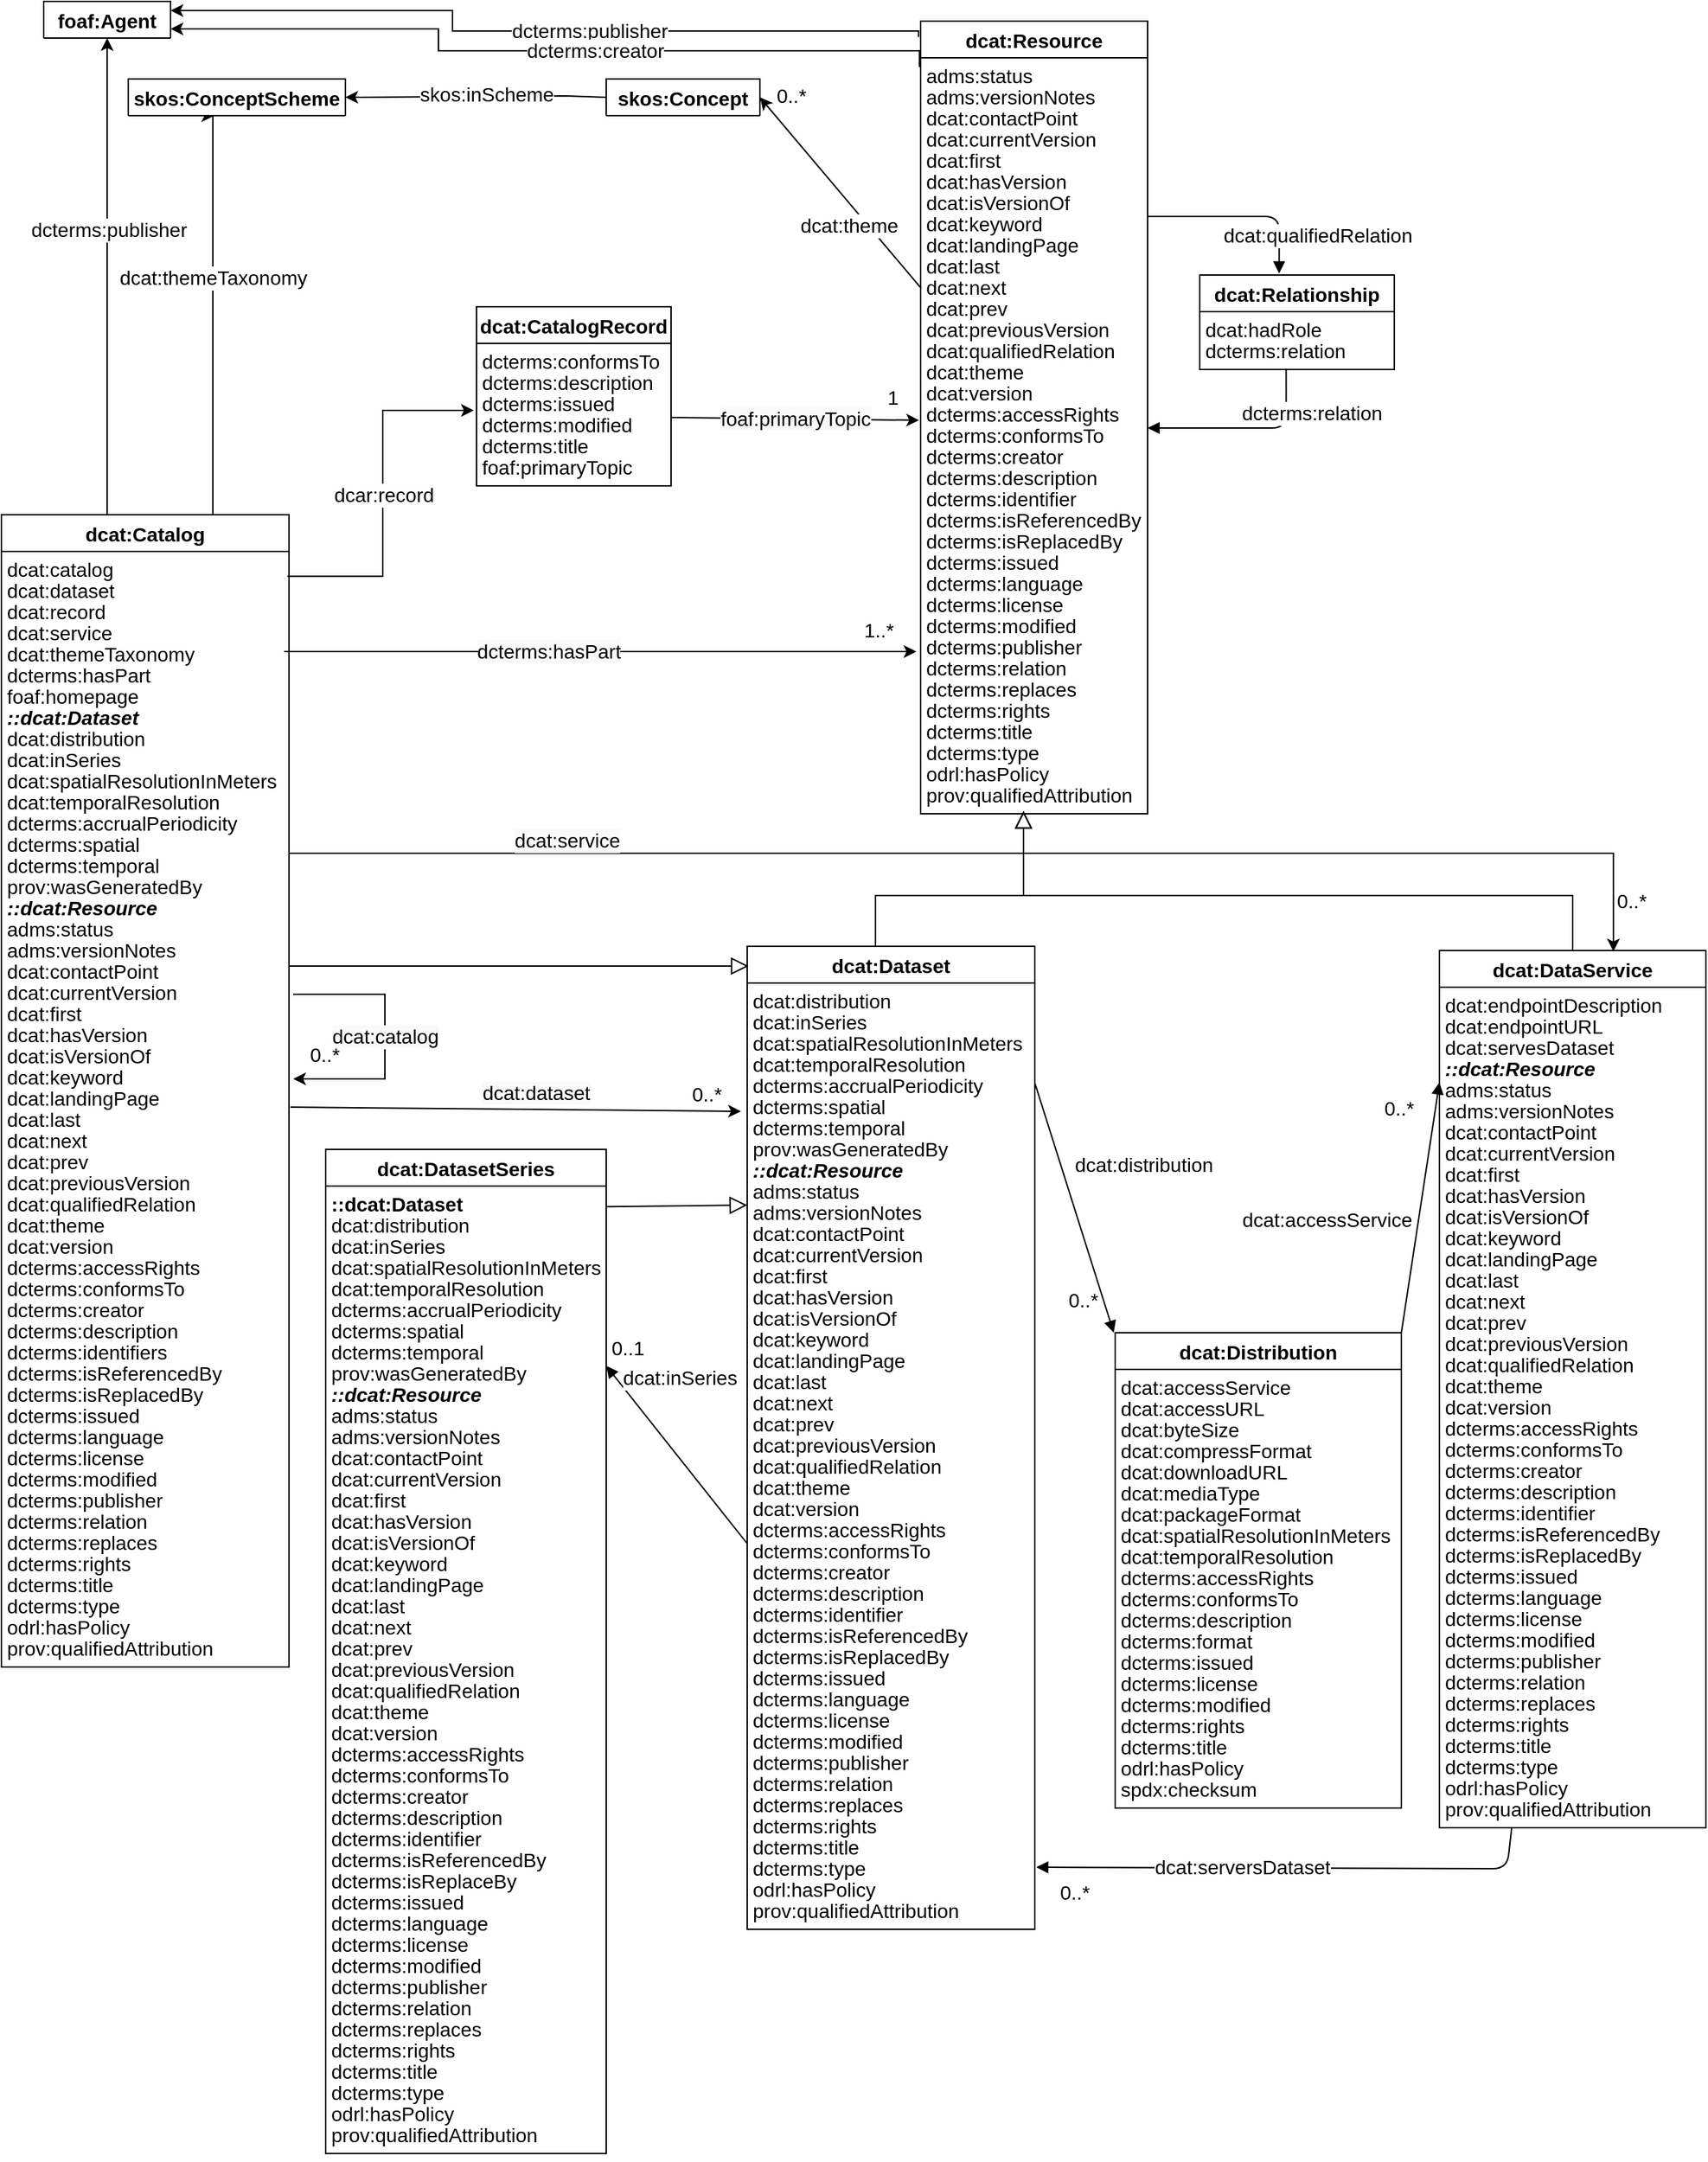 <mxfile version="14.6.13" type="device"><diagram id="C5RBs43oDa-KdzZeNtuy" name="Page-1"><mxGraphModel dx="1933" dy="925" grid="1" gridSize="10" guides="1" tooltips="1" connect="1" arrows="1" fold="1" page="1" pageScale="1" pageWidth="827" pageHeight="1169" math="0" shadow="0"><root><mxCell id="WIyWlLk6GJQsqaUBKTNV-0"/><mxCell id="WIyWlLk6GJQsqaUBKTNV-1" parent="WIyWlLk6GJQsqaUBKTNV-0"/><mxCell id="vmGSmUaiu8djbb4Gmsd6-0" value="foaf:Agent" style="swimlane;fontStyle=1;childLayout=stackLayout;horizontal=1;startSize=26;horizontalStack=0;resizeParent=1;resizeParentMax=0;resizeLast=0;collapsible=1;marginBottom=0;fontSize=14;spacing=0;" parent="WIyWlLk6GJQsqaUBKTNV-1" vertex="1" collapsed="1"><mxGeometry x="-720" y="16" width="90" height="26" as="geometry"><mxRectangle x="-580" y="16" width="140" height="52" as="alternateBounds"/></mxGeometry></mxCell><mxCell id="vmGSmUaiu8djbb4Gmsd6-47" value="dcterms:publisher" style="edgeStyle=orthogonalEdgeStyle;rounded=0;orthogonalLoop=1;jettySize=auto;html=1;exitX=0.5;exitY=0;exitDx=0;exitDy=0;entryX=0.5;entryY=1;entryDx=0;entryDy=0;fontSize=14;noLabel=1;fontColor=none;spacing=0;" parent="WIyWlLk6GJQsqaUBKTNV-1" source="vmGSmUaiu8djbb4Gmsd6-6" target="vmGSmUaiu8djbb4Gmsd6-0" edge="1"><mxGeometry x="0.397" relative="1" as="geometry"><Array as="points"><mxPoint x="-675" y="380"/></Array><mxPoint as="offset"/></mxGeometry></mxCell><mxCell id="vmGSmUaiu8djbb4Gmsd6-289" value="dcterms:publisher" style="edgeLabel;html=1;align=center;verticalAlign=middle;resizable=0;points=[];fontSize=14;fontColor=none;spacing=0;" parent="vmGSmUaiu8djbb4Gmsd6-47" vertex="1" connectable="0"><mxGeometry x="0.256" y="-1" relative="1" as="geometry"><mxPoint as="offset"/></mxGeometry></mxCell><mxCell id="vmGSmUaiu8djbb4Gmsd6-51" value="dcat:themeTaxonomy" style="edgeStyle=orthogonalEdgeStyle;rounded=0;orthogonalLoop=1;jettySize=auto;html=1;exitX=0.75;exitY=0;exitDx=0;exitDy=0;entryX=0.396;entryY=0.962;entryDx=0;entryDy=0;fontSize=14;spacing=0;entryPerimeter=0;" parent="WIyWlLk6GJQsqaUBKTNV-1" source="vmGSmUaiu8djbb4Gmsd6-6" target="vmGSmUaiu8djbb4Gmsd6-48" edge="1"><mxGeometry x="0.192" relative="1" as="geometry"><Array as="points"><mxPoint x="-600" y="380"/><mxPoint x="-600" y="97"/></Array><mxPoint as="offset"/></mxGeometry></mxCell><mxCell id="vmGSmUaiu8djbb4Gmsd6-6" value="dcat:Catalog" style="swimlane;fontStyle=1;childLayout=stackLayout;horizontal=1;startSize=26;horizontalStack=0;resizeParent=1;resizeParentMax=0;resizeLast=0;collapsible=1;marginBottom=0;spacing=0;fontSize=14;" parent="WIyWlLk6GJQsqaUBKTNV-1" vertex="1"><mxGeometry x="-750" y="380" width="204" height="817" as="geometry"/></mxCell><mxCell id="vmGSmUaiu8djbb4Gmsd6-7" value="dcat:catalog" style="text;strokeColor=none;fillColor=none;align=left;verticalAlign=top;spacingLeft=4;spacingRight=4;overflow=hidden;rotatable=0;points=[[0,0.5],[1,0.5]];portConstraint=eastwest;spacing=0;fontSize=14;" parent="vmGSmUaiu8djbb4Gmsd6-6" vertex="1"><mxGeometry y="26" width="204" height="15" as="geometry"/></mxCell><mxCell id="vmGSmUaiu8djbb4Gmsd6-8" value="dcat:dataset" style="text;strokeColor=none;fillColor=none;align=left;verticalAlign=top;spacingLeft=4;spacingRight=4;overflow=hidden;rotatable=0;points=[[0,0.5],[1,0.5]];portConstraint=eastwest;spacing=0;fontSize=14;" parent="vmGSmUaiu8djbb4Gmsd6-6" vertex="1"><mxGeometry y="41" width="204" height="15" as="geometry"/></mxCell><mxCell id="vmGSmUaiu8djbb4Gmsd6-9" value="dcat:record" style="text;strokeColor=none;fillColor=none;align=left;verticalAlign=top;spacingLeft=4;spacingRight=4;overflow=hidden;rotatable=0;points=[[0,0.5],[1,0.5]];portConstraint=eastwest;spacing=0;fontSize=14;" parent="vmGSmUaiu8djbb4Gmsd6-6" vertex="1"><mxGeometry y="56" width="204" height="15" as="geometry"/></mxCell><mxCell id="vmGSmUaiu8djbb4Gmsd6-10" value="dcat:service" style="text;strokeColor=none;fillColor=none;align=left;verticalAlign=top;spacingLeft=4;spacingRight=4;overflow=hidden;rotatable=0;points=[[0,0.5],[1,0.5]];portConstraint=eastwest;spacing=0;fontSize=14;" parent="vmGSmUaiu8djbb4Gmsd6-6" vertex="1"><mxGeometry y="71" width="204" height="15" as="geometry"/></mxCell><mxCell id="vmGSmUaiu8djbb4Gmsd6-11" value="dcat:themeTaxonomy" style="text;strokeColor=none;fillColor=none;align=left;verticalAlign=top;spacingLeft=4;spacingRight=4;overflow=hidden;rotatable=0;points=[[0,0.5],[1,0.5]];portConstraint=eastwest;spacing=0;fontSize=14;" parent="vmGSmUaiu8djbb4Gmsd6-6" vertex="1"><mxGeometry y="86" width="204" height="15" as="geometry"/></mxCell><mxCell id="vmGSmUaiu8djbb4Gmsd6-12" value="dcterms:hasPart" style="text;strokeColor=none;fillColor=none;align=left;verticalAlign=top;spacingLeft=4;spacingRight=4;overflow=hidden;rotatable=0;points=[[0,0.5],[1,0.5]];portConstraint=eastwest;spacing=0;fontSize=14;" parent="vmGSmUaiu8djbb4Gmsd6-6" vertex="1"><mxGeometry y="101" width="204" height="15" as="geometry"/></mxCell><mxCell id="vmGSmUaiu8djbb4Gmsd6-13" value="foaf:homepage" style="text;strokeColor=none;fillColor=none;align=left;verticalAlign=top;spacingLeft=4;spacingRight=4;overflow=hidden;rotatable=0;points=[[0,0.5],[1,0.5]];portConstraint=eastwest;spacing=0;fontSize=14;" parent="vmGSmUaiu8djbb4Gmsd6-6" vertex="1"><mxGeometry y="116" width="204" height="15" as="geometry"/></mxCell><mxCell id="vmGSmUaiu8djbb4Gmsd6-14" value="::dcat:Dataset" style="text;strokeColor=none;fillColor=none;align=left;verticalAlign=top;spacingLeft=4;spacingRight=4;overflow=hidden;rotatable=0;points=[[0,0.5],[1,0.5]];portConstraint=eastwest;fontStyle=3;spacing=0;fontSize=14;" parent="vmGSmUaiu8djbb4Gmsd6-6" vertex="1"><mxGeometry y="131" width="204" height="15" as="geometry"/></mxCell><mxCell id="vmGSmUaiu8djbb4Gmsd6-15" value="dcat:distribution" style="text;strokeColor=none;fillColor=none;align=left;verticalAlign=top;spacingLeft=4;spacingRight=4;overflow=hidden;rotatable=0;points=[[0,0.5],[1,0.5]];portConstraint=eastwest;fontStyle=0;spacing=0;fontSize=14;" parent="vmGSmUaiu8djbb4Gmsd6-6" vertex="1"><mxGeometry y="146" width="204" height="15" as="geometry"/></mxCell><mxCell id="WtcSwrlRSmDx4HRtXOxf-110" value="dcat:inSeries" style="text;strokeColor=none;fillColor=none;align=left;verticalAlign=top;spacingLeft=4;spacingRight=4;overflow=hidden;rotatable=0;points=[[0,0.5],[1,0.5]];portConstraint=eastwest;fontStyle=0;spacing=0;fontSize=14;" parent="vmGSmUaiu8djbb4Gmsd6-6" vertex="1"><mxGeometry y="161" width="204" height="15" as="geometry"/></mxCell><mxCell id="vmGSmUaiu8djbb4Gmsd6-16" value="dcat:spatialResolutionInMeters" style="text;strokeColor=none;fillColor=none;align=left;verticalAlign=top;spacingLeft=4;spacingRight=4;overflow=hidden;rotatable=0;points=[[0,0.5],[1,0.5]];portConstraint=eastwest;fontStyle=0;spacing=0;fontSize=14;" parent="vmGSmUaiu8djbb4Gmsd6-6" vertex="1"><mxGeometry y="176" width="204" height="15" as="geometry"/></mxCell><mxCell id="vmGSmUaiu8djbb4Gmsd6-18" value="dcat:temporalResolution" style="text;strokeColor=none;fillColor=none;align=left;verticalAlign=top;spacingLeft=4;spacingRight=4;overflow=hidden;rotatable=0;points=[[0,0.5],[1,0.5]];portConstraint=eastwest;fontStyle=0;spacing=0;fontSize=14;" parent="vmGSmUaiu8djbb4Gmsd6-6" vertex="1"><mxGeometry y="191" width="204" height="15" as="geometry"/></mxCell><mxCell id="vmGSmUaiu8djbb4Gmsd6-19" value="dcterms:accrualPeriodicity" style="text;strokeColor=none;fillColor=none;align=left;verticalAlign=top;spacingLeft=4;spacingRight=4;overflow=hidden;rotatable=0;points=[[0,0.5],[1,0.5]];portConstraint=eastwest;fontStyle=0;spacing=0;fontSize=14;" parent="vmGSmUaiu8djbb4Gmsd6-6" vertex="1"><mxGeometry y="206" width="204" height="15" as="geometry"/></mxCell><mxCell id="vmGSmUaiu8djbb4Gmsd6-20" value="dcterms:spatial" style="text;strokeColor=none;fillColor=none;align=left;verticalAlign=top;spacingLeft=4;spacingRight=4;overflow=hidden;rotatable=0;points=[[0,0.5],[1,0.5]];portConstraint=eastwest;fontStyle=0;spacing=0;fontSize=14;" parent="vmGSmUaiu8djbb4Gmsd6-6" vertex="1"><mxGeometry y="221" width="204" height="15" as="geometry"/></mxCell><mxCell id="vmGSmUaiu8djbb4Gmsd6-21" value="dcterms:temporal" style="text;strokeColor=none;fillColor=none;align=left;verticalAlign=top;spacingLeft=4;spacingRight=4;overflow=hidden;rotatable=0;points=[[0,0.5],[1,0.5]];portConstraint=eastwest;fontStyle=0;spacing=0;fontSize=14;" parent="vmGSmUaiu8djbb4Gmsd6-6" vertex="1"><mxGeometry y="236" width="204" height="15" as="geometry"/></mxCell><mxCell id="vmGSmUaiu8djbb4Gmsd6-22" value="prov:wasGeneratedBy" style="text;strokeColor=none;fillColor=none;align=left;verticalAlign=top;spacingLeft=4;spacingRight=4;overflow=hidden;rotatable=0;points=[[0,0.5],[1,0.5]];portConstraint=eastwest;fontStyle=0;spacing=0;fontSize=14;" parent="vmGSmUaiu8djbb4Gmsd6-6" vertex="1"><mxGeometry y="251" width="204" height="15" as="geometry"/></mxCell><mxCell id="vmGSmUaiu8djbb4Gmsd6-23" value="::dcat:Resource" style="text;strokeColor=none;fillColor=none;align=left;verticalAlign=top;spacingLeft=4;spacingRight=4;overflow=hidden;rotatable=0;points=[[0,0.5],[1,0.5]];portConstraint=eastwest;fontStyle=3;spacing=0;fontSize=14;" parent="vmGSmUaiu8djbb4Gmsd6-6" vertex="1"><mxGeometry y="266" width="204" height="15" as="geometry"/></mxCell><mxCell id="vmGSmUaiu8djbb4Gmsd6-24" value="adms:status" style="text;strokeColor=none;fillColor=none;align=left;verticalAlign=top;spacingLeft=4;spacingRight=4;overflow=hidden;rotatable=0;points=[[0,0.5],[1,0.5]];portConstraint=eastwest;fontStyle=0;spacing=0;fontSize=14;" parent="vmGSmUaiu8djbb4Gmsd6-6" vertex="1"><mxGeometry y="281" width="204" height="15" as="geometry"/></mxCell><mxCell id="WtcSwrlRSmDx4HRtXOxf-92" value="adms:versionNotes" style="text;strokeColor=none;fillColor=none;align=left;verticalAlign=top;spacingLeft=4;spacingRight=4;overflow=hidden;rotatable=0;points=[[0,0.5],[1,0.5]];portConstraint=eastwest;fontStyle=0;spacing=0;fontSize=14;" parent="vmGSmUaiu8djbb4Gmsd6-6" vertex="1"><mxGeometry y="296" width="204" height="15" as="geometry"/></mxCell><mxCell id="WtcSwrlRSmDx4HRtXOxf-91" value="dcat:contactPoint" style="text;strokeColor=none;fillColor=none;align=left;verticalAlign=top;spacingLeft=4;spacingRight=4;overflow=hidden;rotatable=0;points=[[0,0.5],[1,0.5]];portConstraint=eastwest;fontStyle=0;spacing=0;fontSize=14;" parent="vmGSmUaiu8djbb4Gmsd6-6" vertex="1"><mxGeometry y="311" width="204" height="15" as="geometry"/></mxCell><mxCell id="WtcSwrlRSmDx4HRtXOxf-94" value="dcat:currentVersion" style="text;strokeColor=none;fillColor=none;align=left;verticalAlign=top;spacingLeft=4;spacingRight=4;overflow=hidden;rotatable=0;points=[[0,0.5],[1,0.5]];portConstraint=eastwest;fontStyle=0;spacing=0;fontSize=14;" parent="vmGSmUaiu8djbb4Gmsd6-6" vertex="1"><mxGeometry y="326" width="204" height="15" as="geometry"/></mxCell><mxCell id="WtcSwrlRSmDx4HRtXOxf-95" value="dcat:first" style="text;strokeColor=none;fillColor=none;align=left;verticalAlign=top;spacingLeft=4;spacingRight=4;overflow=hidden;rotatable=0;points=[[0,0.5],[1,0.5]];portConstraint=eastwest;fontStyle=0;spacing=0;fontSize=14;" parent="vmGSmUaiu8djbb4Gmsd6-6" vertex="1"><mxGeometry y="341" width="204" height="15" as="geometry"/></mxCell><mxCell id="WtcSwrlRSmDx4HRtXOxf-96" value="dcat:hasVersion" style="text;strokeColor=none;fillColor=none;align=left;verticalAlign=top;spacingLeft=4;spacingRight=4;overflow=hidden;rotatable=0;points=[[0,0.5],[1,0.5]];portConstraint=eastwest;fontStyle=0;spacing=0;fontSize=14;" parent="vmGSmUaiu8djbb4Gmsd6-6" vertex="1"><mxGeometry y="356" width="204" height="15" as="geometry"/></mxCell><mxCell id="WtcSwrlRSmDx4HRtXOxf-97" value="dcat:isVersionOf" style="text;strokeColor=none;fillColor=none;align=left;verticalAlign=top;spacingLeft=4;spacingRight=4;overflow=hidden;rotatable=0;points=[[0,0.5],[1,0.5]];portConstraint=eastwest;fontStyle=0;spacing=0;fontSize=14;" parent="vmGSmUaiu8djbb4Gmsd6-6" vertex="1"><mxGeometry y="371" width="204" height="15" as="geometry"/></mxCell><mxCell id="vmGSmUaiu8djbb4Gmsd6-25" value="dcat:keyword" style="text;strokeColor=none;fillColor=none;align=left;verticalAlign=top;spacingLeft=4;spacingRight=4;overflow=hidden;rotatable=0;points=[[0,0.5],[1,0.5]];portConstraint=eastwest;fontStyle=0;spacing=0;fontSize=14;" parent="vmGSmUaiu8djbb4Gmsd6-6" vertex="1"><mxGeometry y="386" width="204" height="15" as="geometry"/></mxCell><mxCell id="vmGSmUaiu8djbb4Gmsd6-26" value="dcat:landingPage" style="text;strokeColor=none;fillColor=none;align=left;verticalAlign=top;spacingLeft=4;spacingRight=4;overflow=hidden;rotatable=0;points=[[0,0.5],[1,0.5]];portConstraint=eastwest;fontStyle=0;spacing=0;fontSize=14;" parent="vmGSmUaiu8djbb4Gmsd6-6" vertex="1"><mxGeometry y="401" width="204" height="15" as="geometry"/></mxCell><mxCell id="vmGSmUaiu8djbb4Gmsd6-27" value="dcat:last" style="text;strokeColor=none;fillColor=none;align=left;verticalAlign=top;spacingLeft=4;spacingRight=4;overflow=hidden;rotatable=0;points=[[0,0.5],[1,0.5]];portConstraint=eastwest;fontStyle=0;spacing=0;fontSize=14;" parent="vmGSmUaiu8djbb4Gmsd6-6" vertex="1"><mxGeometry y="416" width="204" height="15" as="geometry"/></mxCell><mxCell id="WtcSwrlRSmDx4HRtXOxf-100" value="dcat:next" style="text;strokeColor=none;fillColor=none;align=left;verticalAlign=top;spacingLeft=4;spacingRight=4;overflow=hidden;rotatable=0;points=[[0,0.5],[1,0.5]];portConstraint=eastwest;fontStyle=0;spacing=0;fontSize=14;" parent="vmGSmUaiu8djbb4Gmsd6-6" vertex="1"><mxGeometry y="431" width="204" height="15" as="geometry"/></mxCell><mxCell id="WtcSwrlRSmDx4HRtXOxf-99" value="dcat:prev" style="text;strokeColor=none;fillColor=none;align=left;verticalAlign=top;spacingLeft=4;spacingRight=4;overflow=hidden;rotatable=0;points=[[0,0.5],[1,0.5]];portConstraint=eastwest;fontStyle=0;spacing=0;fontSize=14;" parent="vmGSmUaiu8djbb4Gmsd6-6" vertex="1"><mxGeometry y="446" width="204" height="15" as="geometry"/></mxCell><mxCell id="WtcSwrlRSmDx4HRtXOxf-101" value="dcat:previousVersion" style="text;strokeColor=none;fillColor=none;align=left;verticalAlign=top;spacingLeft=4;spacingRight=4;overflow=hidden;rotatable=0;points=[[0,0.5],[1,0.5]];portConstraint=eastwest;fontStyle=0;spacing=0;fontSize=14;" parent="vmGSmUaiu8djbb4Gmsd6-6" vertex="1"><mxGeometry y="461" width="204" height="15" as="geometry"/></mxCell><mxCell id="WtcSwrlRSmDx4HRtXOxf-98" value="dcat:qualifiedRelation" style="text;strokeColor=none;fillColor=none;align=left;verticalAlign=top;spacingLeft=4;spacingRight=4;overflow=hidden;rotatable=0;points=[[0,0.5],[1,0.5]];portConstraint=eastwest;fontStyle=0;spacing=0;fontSize=14;" parent="vmGSmUaiu8djbb4Gmsd6-6" vertex="1"><mxGeometry y="476" width="204" height="15" as="geometry"/></mxCell><mxCell id="vmGSmUaiu8djbb4Gmsd6-28" value="dcat:theme" style="text;strokeColor=none;fillColor=none;align=left;verticalAlign=top;spacingLeft=4;spacingRight=4;overflow=hidden;rotatable=0;points=[[0,0.5],[1,0.5]];portConstraint=eastwest;fontStyle=0;spacing=0;fontSize=14;" parent="vmGSmUaiu8djbb4Gmsd6-6" vertex="1"><mxGeometry y="491" width="204" height="15" as="geometry"/></mxCell><mxCell id="WtcSwrlRSmDx4HRtXOxf-105" value="dcat:version" style="text;strokeColor=none;fillColor=none;align=left;verticalAlign=top;spacingLeft=4;spacingRight=4;overflow=hidden;rotatable=0;points=[[0,0.5],[1,0.5]];portConstraint=eastwest;fontStyle=0;spacing=0;fontSize=14;" parent="vmGSmUaiu8djbb4Gmsd6-6" vertex="1"><mxGeometry y="506" width="204" height="15" as="geometry"/></mxCell><mxCell id="vmGSmUaiu8djbb4Gmsd6-29" value="dcterms:accessRights" style="text;strokeColor=none;fillColor=none;align=left;verticalAlign=top;spacingLeft=4;spacingRight=4;overflow=hidden;rotatable=0;points=[[0,0.5],[1,0.5]];portConstraint=eastwest;fontStyle=0;spacing=0;fontSize=14;" parent="vmGSmUaiu8djbb4Gmsd6-6" vertex="1"><mxGeometry y="521" width="204" height="15" as="geometry"/></mxCell><mxCell id="vmGSmUaiu8djbb4Gmsd6-30" value="dcterms:conformsTo" style="text;strokeColor=none;fillColor=none;align=left;verticalAlign=top;spacingLeft=4;spacingRight=4;overflow=hidden;rotatable=0;points=[[0,0.5],[1,0.5]];portConstraint=eastwest;fontStyle=0;spacing=0;fontSize=14;" parent="vmGSmUaiu8djbb4Gmsd6-6" vertex="1"><mxGeometry y="536" width="204" height="15" as="geometry"/></mxCell><mxCell id="vmGSmUaiu8djbb4Gmsd6-31" value="dcterms:creator" style="text;strokeColor=none;fillColor=none;align=left;verticalAlign=top;spacingLeft=4;spacingRight=4;overflow=hidden;rotatable=0;points=[[0,0.5],[1,0.5]];portConstraint=eastwest;fontStyle=0;spacing=0;fontSize=14;" parent="vmGSmUaiu8djbb4Gmsd6-6" vertex="1"><mxGeometry y="551" width="204" height="15" as="geometry"/></mxCell><mxCell id="vmGSmUaiu8djbb4Gmsd6-32" value="dcterms:description" style="text;strokeColor=none;fillColor=none;align=left;verticalAlign=top;spacingLeft=4;spacingRight=4;overflow=hidden;rotatable=0;points=[[0,0.5],[1,0.5]];portConstraint=eastwest;fontStyle=0;spacing=0;fontSize=14;" parent="vmGSmUaiu8djbb4Gmsd6-6" vertex="1"><mxGeometry y="566" width="204" height="15" as="geometry"/></mxCell><mxCell id="vmGSmUaiu8djbb4Gmsd6-33" value="dcterms:identifiers" style="text;strokeColor=none;fillColor=none;align=left;verticalAlign=top;spacingLeft=4;spacingRight=4;overflow=hidden;rotatable=0;points=[[0,0.5],[1,0.5]];portConstraint=eastwest;fontStyle=0;spacing=0;fontSize=14;" parent="vmGSmUaiu8djbb4Gmsd6-6" vertex="1"><mxGeometry y="581" width="204" height="15" as="geometry"/></mxCell><mxCell id="vmGSmUaiu8djbb4Gmsd6-34" value="dcterms:isReferencedBy" style="text;strokeColor=none;fillColor=none;align=left;verticalAlign=top;spacingLeft=4;spacingRight=4;overflow=hidden;rotatable=0;points=[[0,0.5],[1,0.5]];portConstraint=eastwest;fontStyle=0;spacing=0;fontSize=14;" parent="vmGSmUaiu8djbb4Gmsd6-6" vertex="1"><mxGeometry y="596" width="204" height="15" as="geometry"/></mxCell><mxCell id="WtcSwrlRSmDx4HRtXOxf-104" value="dcterms:isReplacedBy" style="text;strokeColor=none;fillColor=none;align=left;verticalAlign=top;spacingLeft=4;spacingRight=4;overflow=hidden;rotatable=0;points=[[0,0.5],[1,0.5]];portConstraint=eastwest;fontStyle=0;spacing=0;fontSize=14;" parent="vmGSmUaiu8djbb4Gmsd6-6" vertex="1"><mxGeometry y="611" width="204" height="15" as="geometry"/></mxCell><mxCell id="vmGSmUaiu8djbb4Gmsd6-35" value="dcterms:issued" style="text;strokeColor=none;fillColor=none;align=left;verticalAlign=top;spacingLeft=4;spacingRight=4;overflow=hidden;rotatable=0;points=[[0,0.5],[1,0.5]];portConstraint=eastwest;fontStyle=0;spacing=0;fontSize=14;" parent="vmGSmUaiu8djbb4Gmsd6-6" vertex="1"><mxGeometry y="626" width="204" height="15" as="geometry"/></mxCell><mxCell id="vmGSmUaiu8djbb4Gmsd6-36" value="dcterms:language" style="text;strokeColor=none;fillColor=none;align=left;verticalAlign=top;spacingLeft=4;spacingRight=4;overflow=hidden;rotatable=0;points=[[0,0.5],[1,0.5]];portConstraint=eastwest;fontStyle=0;spacing=0;fontSize=14;" parent="vmGSmUaiu8djbb4Gmsd6-6" vertex="1"><mxGeometry y="641" width="204" height="15" as="geometry"/></mxCell><mxCell id="vmGSmUaiu8djbb4Gmsd6-37" value="dcterms:license" style="text;strokeColor=none;fillColor=none;align=left;verticalAlign=top;spacingLeft=4;spacingRight=4;overflow=hidden;rotatable=0;points=[[0,0.5],[1,0.5]];portConstraint=eastwest;fontStyle=0;spacing=0;fontSize=14;" parent="vmGSmUaiu8djbb4Gmsd6-6" vertex="1"><mxGeometry y="656" width="204" height="15" as="geometry"/></mxCell><mxCell id="vmGSmUaiu8djbb4Gmsd6-38" value="dcterms:modified" style="text;strokeColor=none;fillColor=none;align=left;verticalAlign=top;spacingLeft=4;spacingRight=4;overflow=hidden;rotatable=0;points=[[0,0.5],[1,0.5]];portConstraint=eastwest;fontStyle=0;spacing=0;fontSize=14;" parent="vmGSmUaiu8djbb4Gmsd6-6" vertex="1"><mxGeometry y="671" width="204" height="15" as="geometry"/></mxCell><mxCell id="vmGSmUaiu8djbb4Gmsd6-40" value="dcterms:publisher" style="text;strokeColor=none;fillColor=none;align=left;verticalAlign=top;spacingLeft=4;spacingRight=4;overflow=hidden;rotatable=0;points=[[0,0.5],[1,0.5]];portConstraint=eastwest;fontStyle=0;spacing=0;fontSize=14;" parent="vmGSmUaiu8djbb4Gmsd6-6" vertex="1"><mxGeometry y="686" width="204" height="15" as="geometry"/></mxCell><mxCell id="vmGSmUaiu8djbb4Gmsd6-41" value="dcterms:relation" style="text;strokeColor=none;fillColor=none;align=left;verticalAlign=top;spacingLeft=4;spacingRight=4;overflow=hidden;rotatable=0;points=[[0,0.5],[1,0.5]];portConstraint=eastwest;fontStyle=0;spacing=0;fontSize=14;" parent="vmGSmUaiu8djbb4Gmsd6-6" vertex="1"><mxGeometry y="701" width="204" height="15" as="geometry"/></mxCell><mxCell id="WtcSwrlRSmDx4HRtXOxf-106" value="dcterms:replaces" style="text;strokeColor=none;fillColor=none;align=left;verticalAlign=top;spacingLeft=4;spacingRight=4;overflow=hidden;rotatable=0;points=[[0,0.5],[1,0.5]];portConstraint=eastwest;fontStyle=0;spacing=0;fontSize=14;" parent="vmGSmUaiu8djbb4Gmsd6-6" vertex="1"><mxGeometry y="716" width="204" height="15" as="geometry"/></mxCell><mxCell id="vmGSmUaiu8djbb4Gmsd6-42" value="dcterms:rights" style="text;strokeColor=none;fillColor=none;align=left;verticalAlign=top;spacingLeft=4;spacingRight=4;overflow=hidden;rotatable=0;points=[[0,0.5],[1,0.5]];portConstraint=eastwest;fontStyle=0;spacing=0;fontSize=14;" parent="vmGSmUaiu8djbb4Gmsd6-6" vertex="1"><mxGeometry y="731" width="204" height="15" as="geometry"/></mxCell><mxCell id="vmGSmUaiu8djbb4Gmsd6-43" value="dcterms:title" style="text;strokeColor=none;fillColor=none;align=left;verticalAlign=top;spacingLeft=4;spacingRight=4;overflow=hidden;rotatable=0;points=[[0,0.5],[1,0.5]];portConstraint=eastwest;fontStyle=0;spacing=0;fontSize=14;" parent="vmGSmUaiu8djbb4Gmsd6-6" vertex="1"><mxGeometry y="746" width="204" height="15" as="geometry"/></mxCell><mxCell id="vmGSmUaiu8djbb4Gmsd6-44" value="dcterms:type" style="text;strokeColor=none;fillColor=none;align=left;verticalAlign=top;spacingLeft=4;spacingRight=4;overflow=hidden;rotatable=0;points=[[0,0.5],[1,0.5]];portConstraint=eastwest;fontStyle=0;spacing=0;fontSize=14;" parent="vmGSmUaiu8djbb4Gmsd6-6" vertex="1"><mxGeometry y="761" width="204" height="15" as="geometry"/></mxCell><mxCell id="vmGSmUaiu8djbb4Gmsd6-45" value="odrl:hasPolicy" style="text;strokeColor=none;fillColor=none;align=left;verticalAlign=top;spacingLeft=4;spacingRight=4;overflow=hidden;rotatable=0;points=[[0,0.5],[1,0.5]];portConstraint=eastwest;fontStyle=0;spacing=0;fontSize=14;" parent="vmGSmUaiu8djbb4Gmsd6-6" vertex="1"><mxGeometry y="776" width="204" height="15" as="geometry"/></mxCell><mxCell id="vmGSmUaiu8djbb4Gmsd6-46" value="prov:qualifiedAttribution" style="text;strokeColor=none;fillColor=none;align=left;verticalAlign=top;spacingLeft=4;spacingRight=4;overflow=hidden;rotatable=0;points=[[0,0.5],[1,0.5]];portConstraint=eastwest;fontStyle=0;spacing=0;fontSize=14;" parent="vmGSmUaiu8djbb4Gmsd6-6" vertex="1"><mxGeometry y="791" width="204" height="26" as="geometry"/></mxCell><mxCell id="vmGSmUaiu8djbb4Gmsd6-259" value="&lt;span style=&quot;font-size: 14px; text-align: left; background-color: rgb(248, 249, 250);&quot;&gt;dcat:catalog&lt;/span&gt;" style="rounded=0;orthogonalLoop=1;jettySize=auto;html=1;fontSize=14;edgeStyle=orthogonalEdgeStyle;spacing=0;" parent="vmGSmUaiu8djbb4Gmsd6-6" edge="1"><mxGeometry relative="1" as="geometry"><mxPoint x="207" y="340" as="sourcePoint"/><mxPoint x="207" y="400" as="targetPoint"/><Array as="points"><mxPoint x="272" y="340"/><mxPoint x="272" y="400"/></Array></mxGeometry></mxCell><mxCell id="vmGSmUaiu8djbb4Gmsd6-260" value="0..*" style="edgeLabel;html=1;align=center;verticalAlign=middle;resizable=0;points=[];fontSize=14;spacing=0;" parent="vmGSmUaiu8djbb4Gmsd6-259" vertex="1" connectable="0"><mxGeometry x="0.905" y="-1" relative="1" as="geometry"><mxPoint x="13" y="-16" as="offset"/></mxGeometry></mxCell><mxCell id="vmGSmUaiu8djbb4Gmsd6-48" value="skos:ConceptScheme" style="swimlane;fontStyle=1;childLayout=stackLayout;horizontal=1;startSize=26;horizontalStack=0;resizeParent=1;resizeParentMax=0;resizeLast=0;collapsible=1;marginBottom=0;fontSize=14;spacing=0;" parent="WIyWlLk6GJQsqaUBKTNV-1" vertex="1" collapsed="1"><mxGeometry x="-660" y="71" width="154" height="26" as="geometry"><mxRectangle x="-580" y="16" width="140" height="52" as="alternateBounds"/></mxGeometry></mxCell><mxCell id="vmGSmUaiu8djbb4Gmsd6-94" style="rounded=0;orthogonalLoop=1;jettySize=auto;html=1;exitX=0;exitY=0.5;exitDx=0;exitDy=0;entryX=1;entryY=0.5;entryDx=0;entryDy=0;fontSize=14;spacing=0;" parent="WIyWlLk6GJQsqaUBKTNV-1" source="vmGSmUaiu8djbb4Gmsd6-52" target="vmGSmUaiu8djbb4Gmsd6-48" edge="1"><mxGeometry relative="1" as="geometry"><Array as="points"><mxPoint x="-350" y="83"/></Array></mxGeometry></mxCell><mxCell id="vmGSmUaiu8djbb4Gmsd6-95" value="skos:inScheme" style="edgeLabel;html=1;align=center;verticalAlign=middle;resizable=0;points=[];fontSize=14;spacing=0;" parent="vmGSmUaiu8djbb4Gmsd6-94" vertex="1" connectable="0"><mxGeometry x="-0.133" relative="1" as="geometry"><mxPoint x="-5" y="-2" as="offset"/></mxGeometry></mxCell><mxCell id="vmGSmUaiu8djbb4Gmsd6-52" value="skos:Concept" style="swimlane;fontStyle=1;childLayout=stackLayout;horizontal=1;startSize=26;horizontalStack=0;resizeParent=1;resizeParentMax=0;resizeLast=0;collapsible=1;marginBottom=0;fontSize=14;spacing=0;" parent="WIyWlLk6GJQsqaUBKTNV-1" vertex="1" collapsed="1"><mxGeometry x="-321" y="71" width="109" height="26" as="geometry"><mxRectangle x="-580" y="16" width="140" height="52" as="alternateBounds"/></mxGeometry></mxCell><mxCell id="vmGSmUaiu8djbb4Gmsd6-92" style="rounded=0;orthogonalLoop=1;jettySize=auto;html=1;exitX=0.003;exitY=-0.1;exitDx=0;exitDy=0;fontSize=14;entryX=1;entryY=0.5;entryDx=0;entryDy=0;exitPerimeter=0;spacing=0;" parent="WIyWlLk6GJQsqaUBKTNV-1" source="vmGSmUaiu8djbb4Gmsd6-72" target="vmGSmUaiu8djbb4Gmsd6-52" edge="1"><mxGeometry relative="1" as="geometry"><mxPoint x="110" y="79.485" as="sourcePoint"/><mxPoint x="-130" y="85" as="targetPoint"/></mxGeometry></mxCell><mxCell id="vmGSmUaiu8djbb4Gmsd6-93" value="dcat:theme" style="edgeLabel;html=1;align=center;verticalAlign=middle;resizable=0;points=[];fontSize=14;spacing=0;" parent="vmGSmUaiu8djbb4Gmsd6-92" vertex="1" connectable="0"><mxGeometry x="-0.333" relative="1" as="geometry"><mxPoint x="-14" as="offset"/></mxGeometry></mxCell><mxCell id="vmGSmUaiu8djbb4Gmsd6-246" value="0..*" style="edgeLabel;html=1;align=center;verticalAlign=middle;resizable=0;points=[];fontSize=14;spacing=0;" parent="vmGSmUaiu8djbb4Gmsd6-92" vertex="1" connectable="0"><mxGeometry x="0.826" relative="1" as="geometry"><mxPoint x="12" y="-13" as="offset"/></mxGeometry></mxCell><mxCell id="vmGSmUaiu8djbb4Gmsd6-53" value="dcat:Resource" style="swimlane;fontStyle=1;childLayout=stackLayout;horizontal=1;startSize=26;horizontalStack=0;resizeParent=1;resizeParentMax=0;resizeLast=0;collapsible=1;marginBottom=0;spacing=0;fontSize=14;" parent="WIyWlLk6GJQsqaUBKTNV-1" vertex="1"><mxGeometry x="-98" y="30" width="161" height="562" as="geometry"/></mxCell><mxCell id="vmGSmUaiu8djbb4Gmsd6-54" value="adms:status" style="text;strokeColor=none;fillColor=none;align=left;verticalAlign=top;spacingLeft=4;spacingRight=4;overflow=hidden;rotatable=0;points=[[0,0.5],[1,0.5]];portConstraint=eastwest;spacing=0;fontSize=14;" parent="vmGSmUaiu8djbb4Gmsd6-53" vertex="1"><mxGeometry y="26" width="161" height="15" as="geometry"/></mxCell><mxCell id="WtcSwrlRSmDx4HRtXOxf-61" value="adms:versionNotes" style="text;strokeColor=none;fillColor=none;align=left;verticalAlign=top;spacingLeft=4;spacingRight=4;overflow=hidden;rotatable=0;points=[[0,0.5],[1,0.5]];portConstraint=eastwest;spacing=0;fontSize=14;" parent="vmGSmUaiu8djbb4Gmsd6-53" vertex="1"><mxGeometry y="41" width="161" height="15" as="geometry"/></mxCell><mxCell id="WtcSwrlRSmDx4HRtXOxf-67" value="dcat:contactPoint" style="text;strokeColor=none;fillColor=none;align=left;verticalAlign=top;spacingLeft=4;spacingRight=4;overflow=hidden;rotatable=0;points=[[0,0.5],[1,0.5]];portConstraint=eastwest;spacing=0;fontSize=14;" parent="vmGSmUaiu8djbb4Gmsd6-53" vertex="1"><mxGeometry y="56" width="161" height="15" as="geometry"/></mxCell><mxCell id="WtcSwrlRSmDx4HRtXOxf-64" value="dcat:currentVersion" style="text;strokeColor=none;fillColor=none;align=left;verticalAlign=top;spacingLeft=4;spacingRight=4;overflow=hidden;rotatable=0;points=[[0,0.5],[1,0.5]];portConstraint=eastwest;spacing=0;fontSize=14;" parent="vmGSmUaiu8djbb4Gmsd6-53" vertex="1"><mxGeometry y="71" width="161" height="15" as="geometry"/></mxCell><mxCell id="WtcSwrlRSmDx4HRtXOxf-66" value="dcat:first" style="text;strokeColor=none;fillColor=none;align=left;verticalAlign=top;spacingLeft=4;spacingRight=4;overflow=hidden;rotatable=0;points=[[0,0.5],[1,0.5]];portConstraint=eastwest;spacing=0;fontSize=14;" parent="vmGSmUaiu8djbb4Gmsd6-53" vertex="1"><mxGeometry y="86" width="161" height="15" as="geometry"/></mxCell><mxCell id="WtcSwrlRSmDx4HRtXOxf-69" value="dcat:hasVersion" style="text;strokeColor=none;fillColor=none;align=left;verticalAlign=top;spacingLeft=4;spacingRight=4;overflow=hidden;rotatable=0;points=[[0,0.5],[1,0.5]];portConstraint=eastwest;spacing=0;fontSize=14;" parent="vmGSmUaiu8djbb4Gmsd6-53" vertex="1"><mxGeometry y="101" width="161" height="15" as="geometry"/></mxCell><mxCell id="WtcSwrlRSmDx4HRtXOxf-107" value="dcat:isVersionOf" style="text;strokeColor=none;fillColor=none;align=left;verticalAlign=top;spacingLeft=4;spacingRight=4;overflow=hidden;rotatable=0;points=[[0,0.5],[1,0.5]];portConstraint=eastwest;spacing=0;fontSize=14;" parent="vmGSmUaiu8djbb4Gmsd6-53" vertex="1"><mxGeometry y="116" width="161" height="15" as="geometry"/></mxCell><mxCell id="vmGSmUaiu8djbb4Gmsd6-71" value="dcat:keyword" style="text;strokeColor=none;fillColor=none;align=left;verticalAlign=top;spacingLeft=4;spacingRight=4;overflow=hidden;rotatable=0;points=[[0,0.5],[1,0.5]];portConstraint=eastwest;fontStyle=0;spacing=0;fontSize=14;" parent="vmGSmUaiu8djbb4Gmsd6-53" vertex="1"><mxGeometry y="131" width="161" height="15" as="geometry"/></mxCell><mxCell id="WtcSwrlRSmDx4HRtXOxf-70" value="dcat:landingPage" style="text;strokeColor=none;fillColor=none;align=left;verticalAlign=top;spacingLeft=4;spacingRight=4;overflow=hidden;rotatable=0;points=[[0,0.5],[1,0.5]];portConstraint=eastwest;fontStyle=0;spacing=0;fontSize=14;" parent="vmGSmUaiu8djbb4Gmsd6-53" vertex="1"><mxGeometry y="146" width="161" height="15" as="geometry"/></mxCell><mxCell id="WtcSwrlRSmDx4HRtXOxf-68" value="dcat:last" style="text;strokeColor=none;fillColor=none;align=left;verticalAlign=top;spacingLeft=4;spacingRight=4;overflow=hidden;rotatable=0;points=[[0,0.5],[1,0.5]];portConstraint=eastwest;spacing=0;fontSize=14;" parent="vmGSmUaiu8djbb4Gmsd6-53" vertex="1"><mxGeometry y="161" width="161" height="15" as="geometry"/></mxCell><mxCell id="WtcSwrlRSmDx4HRtXOxf-60" value="dcat:next" style="text;strokeColor=none;fillColor=none;align=left;verticalAlign=top;spacingLeft=4;spacingRight=4;overflow=hidden;rotatable=0;points=[[0,0.5],[1,0.5]];portConstraint=eastwest;spacing=0;fontSize=14;" parent="vmGSmUaiu8djbb4Gmsd6-53" vertex="1"><mxGeometry y="176" width="161" height="15" as="geometry"/></mxCell><mxCell id="vmGSmUaiu8djbb4Gmsd6-72" value="dcat:prev" style="text;strokeColor=none;fillColor=none;align=left;verticalAlign=top;spacingLeft=4;spacingRight=4;overflow=hidden;rotatable=0;points=[[0,0.5],[1,0.5]];portConstraint=eastwest;fontStyle=0;spacing=0;fontSize=14;" parent="vmGSmUaiu8djbb4Gmsd6-53" vertex="1"><mxGeometry y="191" width="161" height="15" as="geometry"/></mxCell><mxCell id="WtcSwrlRSmDx4HRtXOxf-71" value="dcat:previousVersion" style="text;strokeColor=none;fillColor=none;align=left;verticalAlign=top;spacingLeft=4;spacingRight=4;overflow=hidden;rotatable=0;points=[[0,0.5],[1,0.5]];portConstraint=eastwest;fontStyle=0;spacing=0;fontSize=14;" parent="vmGSmUaiu8djbb4Gmsd6-53" vertex="1"><mxGeometry y="206" width="161" height="15" as="geometry"/></mxCell><mxCell id="vmGSmUaiu8djbb4Gmsd6-73" value="dcat:qualifiedRelation" style="text;strokeColor=none;fillColor=none;align=left;verticalAlign=top;spacingLeft=4;spacingRight=4;overflow=hidden;rotatable=0;points=[[0,0.5],[1,0.5]];portConstraint=eastwest;fontStyle=0;spacing=0;fontSize=14;" parent="vmGSmUaiu8djbb4Gmsd6-53" vertex="1"><mxGeometry y="221" width="161" height="15" as="geometry"/></mxCell><mxCell id="vmGSmUaiu8djbb4Gmsd6-74" value="dcat:theme" style="text;strokeColor=none;fillColor=none;align=left;verticalAlign=top;spacingLeft=4;spacingRight=4;overflow=hidden;rotatable=0;points=[[0,0.5],[1,0.5]];portConstraint=eastwest;fontStyle=0;spacing=0;fontSize=14;" parent="vmGSmUaiu8djbb4Gmsd6-53" vertex="1"><mxGeometry y="236" width="161" height="15" as="geometry"/></mxCell><mxCell id="WtcSwrlRSmDx4HRtXOxf-72" value="dcat:version" style="text;strokeColor=none;fillColor=none;align=left;verticalAlign=top;spacingLeft=4;spacingRight=4;overflow=hidden;rotatable=0;points=[[0,0.5],[1,0.5]];portConstraint=eastwest;spacing=0;fontSize=14;" parent="vmGSmUaiu8djbb4Gmsd6-53" vertex="1"><mxGeometry y="251" width="161" height="15" as="geometry"/></mxCell><mxCell id="vmGSmUaiu8djbb4Gmsd6-75" value="dcterms:accessRights" style="text;strokeColor=none;fillColor=none;align=left;verticalAlign=top;spacingLeft=4;spacingRight=4;overflow=hidden;rotatable=0;points=[[0,0.5],[1,0.5]];portConstraint=eastwest;fontStyle=0;spacing=0;fontSize=14;" parent="vmGSmUaiu8djbb4Gmsd6-53" vertex="1"><mxGeometry y="266" width="161" height="15" as="geometry"/></mxCell><mxCell id="vmGSmUaiu8djbb4Gmsd6-76" value="dcterms:conformsTo" style="text;strokeColor=none;fillColor=none;align=left;verticalAlign=top;spacingLeft=4;spacingRight=4;overflow=hidden;rotatable=0;points=[[0,0.5],[1,0.5]];portConstraint=eastwest;fontStyle=0;spacing=0;fontSize=14;" parent="vmGSmUaiu8djbb4Gmsd6-53" vertex="1"><mxGeometry y="281" width="161" height="15" as="geometry"/></mxCell><mxCell id="vmGSmUaiu8djbb4Gmsd6-77" value="dcterms:creator" style="text;strokeColor=none;fillColor=none;align=left;verticalAlign=top;spacingLeft=4;spacingRight=4;overflow=hidden;rotatable=0;points=[[0,0.5],[1,0.5]];portConstraint=eastwest;fontStyle=0;spacing=0;fontSize=14;" parent="vmGSmUaiu8djbb4Gmsd6-53" vertex="1"><mxGeometry y="296" width="161" height="15" as="geometry"/></mxCell><mxCell id="vmGSmUaiu8djbb4Gmsd6-78" value="dcterms:description" style="text;strokeColor=none;fillColor=none;align=left;verticalAlign=top;spacingLeft=4;spacingRight=4;overflow=hidden;rotatable=0;points=[[0,0.5],[1,0.5]];portConstraint=eastwest;fontStyle=0;spacing=0;fontSize=14;" parent="vmGSmUaiu8djbb4Gmsd6-53" vertex="1"><mxGeometry y="311" width="161" height="15" as="geometry"/></mxCell><mxCell id="vmGSmUaiu8djbb4Gmsd6-79" value="dcterms:identifier" style="text;strokeColor=none;fillColor=none;align=left;verticalAlign=top;spacingLeft=4;spacingRight=4;overflow=hidden;rotatable=0;points=[[0,0.5],[1,0.5]];portConstraint=eastwest;fontStyle=0;spacing=0;fontSize=14;" parent="vmGSmUaiu8djbb4Gmsd6-53" vertex="1"><mxGeometry y="326" width="161" height="15" as="geometry"/></mxCell><mxCell id="vmGSmUaiu8djbb4Gmsd6-80" value="dcterms:isReferencedBy" style="text;strokeColor=none;fillColor=none;align=left;verticalAlign=top;spacingLeft=4;spacingRight=4;overflow=hidden;rotatable=0;points=[[0,0.5],[1,0.5]];portConstraint=eastwest;fontStyle=0;spacing=0;fontSize=14;" parent="vmGSmUaiu8djbb4Gmsd6-53" vertex="1"><mxGeometry y="341" width="161" height="15" as="geometry"/></mxCell><mxCell id="WtcSwrlRSmDx4HRtXOxf-73" value="dcterms:isReplacedBy" style="text;strokeColor=none;fillColor=none;align=left;verticalAlign=top;spacingLeft=4;spacingRight=4;overflow=hidden;rotatable=0;points=[[0,0.5],[1,0.5]];portConstraint=eastwest;fontStyle=0;spacing=0;fontSize=14;" parent="vmGSmUaiu8djbb4Gmsd6-53" vertex="1"><mxGeometry y="356" width="161" height="15" as="geometry"/></mxCell><mxCell id="vmGSmUaiu8djbb4Gmsd6-81" value="dcterms:issued" style="text;strokeColor=none;fillColor=none;align=left;verticalAlign=top;spacingLeft=4;spacingRight=4;overflow=hidden;rotatable=0;points=[[0,0.5],[1,0.5]];portConstraint=eastwest;fontStyle=0;spacing=0;fontSize=14;" parent="vmGSmUaiu8djbb4Gmsd6-53" vertex="1"><mxGeometry y="371" width="161" height="15" as="geometry"/></mxCell><mxCell id="vmGSmUaiu8djbb4Gmsd6-82" value="dcterms:language" style="text;strokeColor=none;fillColor=none;align=left;verticalAlign=top;spacingLeft=4;spacingRight=4;overflow=hidden;rotatable=0;points=[[0,0.5],[1,0.5]];portConstraint=eastwest;fontStyle=0;spacing=0;fontSize=14;" parent="vmGSmUaiu8djbb4Gmsd6-53" vertex="1"><mxGeometry y="386" width="161" height="15" as="geometry"/></mxCell><mxCell id="vmGSmUaiu8djbb4Gmsd6-83" value="dcterms:license" style="text;strokeColor=none;fillColor=none;align=left;verticalAlign=top;spacingLeft=4;spacingRight=4;overflow=hidden;rotatable=0;points=[[0,0.5],[1,0.5]];portConstraint=eastwest;fontStyle=0;spacing=0;fontSize=14;" parent="vmGSmUaiu8djbb4Gmsd6-53" vertex="1"><mxGeometry y="401" width="161" height="15" as="geometry"/></mxCell><mxCell id="vmGSmUaiu8djbb4Gmsd6-84" value="dcterms:modified" style="text;strokeColor=none;fillColor=none;align=left;verticalAlign=top;spacingLeft=4;spacingRight=4;overflow=hidden;rotatable=0;points=[[0,0.5],[1,0.5]];portConstraint=eastwest;fontStyle=0;spacing=0;fontSize=14;" parent="vmGSmUaiu8djbb4Gmsd6-53" vertex="1"><mxGeometry y="416" width="161" height="15" as="geometry"/></mxCell><mxCell id="vmGSmUaiu8djbb4Gmsd6-85" value="dcterms:publisher" style="text;strokeColor=none;fillColor=none;align=left;verticalAlign=top;spacingLeft=4;spacingRight=4;overflow=hidden;rotatable=0;points=[[0,0.5],[1,0.5]];portConstraint=eastwest;fontStyle=0;spacing=0;fontSize=14;" parent="vmGSmUaiu8djbb4Gmsd6-53" vertex="1"><mxGeometry y="431" width="161" height="15" as="geometry"/></mxCell><mxCell id="vmGSmUaiu8djbb4Gmsd6-86" value="dcterms:relation" style="text;strokeColor=none;fillColor=none;align=left;verticalAlign=top;spacingLeft=4;spacingRight=4;overflow=hidden;rotatable=0;points=[[0,0.5],[1,0.5]];portConstraint=eastwest;fontStyle=0;spacing=0;fontSize=14;" parent="vmGSmUaiu8djbb4Gmsd6-53" vertex="1"><mxGeometry y="446" width="161" height="15" as="geometry"/></mxCell><mxCell id="WtcSwrlRSmDx4HRtXOxf-108" value="dcterms:replaces" style="text;strokeColor=none;fillColor=none;align=left;verticalAlign=top;spacingLeft=4;spacingRight=4;overflow=hidden;rotatable=0;points=[[0,0.5],[1,0.5]];portConstraint=eastwest;fontStyle=0;spacing=0;fontSize=14;" parent="vmGSmUaiu8djbb4Gmsd6-53" vertex="1"><mxGeometry y="461" width="161" height="15" as="geometry"/></mxCell><mxCell id="vmGSmUaiu8djbb4Gmsd6-87" value="dcterms:rights" style="text;strokeColor=none;fillColor=none;align=left;verticalAlign=top;spacingLeft=4;spacingRight=4;overflow=hidden;rotatable=0;points=[[0,0.5],[1,0.5]];portConstraint=eastwest;fontStyle=0;spacing=0;fontSize=14;" parent="vmGSmUaiu8djbb4Gmsd6-53" vertex="1"><mxGeometry y="476" width="161" height="15" as="geometry"/></mxCell><mxCell id="vmGSmUaiu8djbb4Gmsd6-88" value="dcterms:title" style="text;strokeColor=none;fillColor=none;align=left;verticalAlign=top;spacingLeft=4;spacingRight=4;overflow=hidden;rotatable=0;points=[[0,0.5],[1,0.5]];portConstraint=eastwest;fontStyle=0;spacing=0;fontSize=14;" parent="vmGSmUaiu8djbb4Gmsd6-53" vertex="1"><mxGeometry y="491" width="161" height="15" as="geometry"/></mxCell><mxCell id="vmGSmUaiu8djbb4Gmsd6-89" value="dcterms:type" style="text;strokeColor=none;fillColor=none;align=left;verticalAlign=top;spacingLeft=4;spacingRight=4;overflow=hidden;rotatable=0;points=[[0,0.5],[1,0.5]];portConstraint=eastwest;fontStyle=0;spacing=0;fontSize=14;" parent="vmGSmUaiu8djbb4Gmsd6-53" vertex="1"><mxGeometry y="506" width="161" height="15" as="geometry"/></mxCell><mxCell id="vmGSmUaiu8djbb4Gmsd6-90" value="odrl:hasPolicy" style="text;strokeColor=none;fillColor=none;align=left;verticalAlign=top;spacingLeft=4;spacingRight=4;overflow=hidden;rotatable=0;points=[[0,0.5],[1,0.5]];portConstraint=eastwest;fontStyle=0;spacing=0;fontSize=14;" parent="vmGSmUaiu8djbb4Gmsd6-53" vertex="1"><mxGeometry y="521" width="161" height="15" as="geometry"/></mxCell><mxCell id="vmGSmUaiu8djbb4Gmsd6-91" value="prov:qualifiedAttribution" style="text;strokeColor=none;fillColor=none;align=left;verticalAlign=top;spacingLeft=4;spacingRight=4;overflow=hidden;rotatable=0;points=[[0,0.5],[1,0.5]];portConstraint=eastwest;fontStyle=0;spacing=0;fontSize=14;" parent="vmGSmUaiu8djbb4Gmsd6-53" vertex="1"><mxGeometry y="536" width="161" height="26" as="geometry"/></mxCell><mxCell id="vmGSmUaiu8djbb4Gmsd6-96" value="dcat:CatalogRecord" style="swimlane;fontStyle=1;childLayout=stackLayout;horizontal=1;startSize=26;horizontalStack=0;resizeParent=1;resizeParentMax=0;resizeLast=0;collapsible=1;marginBottom=0;spacing=0;fontSize=14;" parent="WIyWlLk6GJQsqaUBKTNV-1" vertex="1"><mxGeometry x="-413" y="232.5" width="138" height="127" as="geometry"/></mxCell><mxCell id="vmGSmUaiu8djbb4Gmsd6-103" value="dcterms:conformsTo" style="text;strokeColor=none;fillColor=none;align=left;verticalAlign=top;spacingLeft=4;spacingRight=4;overflow=hidden;rotatable=0;points=[[0,0.5],[1,0.5]];portConstraint=eastwest;fontStyle=0;spacing=0;fontSize=14;" parent="vmGSmUaiu8djbb4Gmsd6-96" vertex="1"><mxGeometry y="26" width="138" height="15" as="geometry"/></mxCell><mxCell id="vmGSmUaiu8djbb4Gmsd6-105" value="dcterms:description" style="text;strokeColor=none;fillColor=none;align=left;verticalAlign=top;spacingLeft=4;spacingRight=4;overflow=hidden;rotatable=0;points=[[0,0.5],[1,0.5]];portConstraint=eastwest;fontStyle=0;spacing=0;fontSize=14;" parent="vmGSmUaiu8djbb4Gmsd6-96" vertex="1"><mxGeometry y="41" width="138" height="15" as="geometry"/></mxCell><mxCell id="vmGSmUaiu8djbb4Gmsd6-112" value="dcterms:issued" style="text;strokeColor=none;fillColor=none;align=left;verticalAlign=top;spacingLeft=4;spacingRight=4;overflow=hidden;rotatable=0;points=[[0,0.5],[1,0.5]];portConstraint=eastwest;fontStyle=0;spacing=0;fontSize=14;" parent="vmGSmUaiu8djbb4Gmsd6-96" vertex="1"><mxGeometry y="56" width="138" height="15" as="geometry"/></mxCell><mxCell id="vmGSmUaiu8djbb4Gmsd6-111" value="dcterms:modified" style="text;strokeColor=none;fillColor=none;align=left;verticalAlign=top;spacingLeft=4;spacingRight=4;overflow=hidden;rotatable=0;points=[[0,0.5],[1,0.5]];portConstraint=eastwest;fontStyle=0;spacing=0;fontSize=14;" parent="vmGSmUaiu8djbb4Gmsd6-96" vertex="1"><mxGeometry y="71" width="138" height="15" as="geometry"/></mxCell><mxCell id="vmGSmUaiu8djbb4Gmsd6-115" value="dcterms:title" style="text;strokeColor=none;fillColor=none;align=left;verticalAlign=top;spacingLeft=4;spacingRight=4;overflow=hidden;rotatable=0;points=[[0,0.5],[1,0.5]];portConstraint=eastwest;fontStyle=0;spacing=0;fontSize=14;" parent="vmGSmUaiu8djbb4Gmsd6-96" vertex="1"><mxGeometry y="86" width="138" height="15" as="geometry"/></mxCell><mxCell id="vmGSmUaiu8djbb4Gmsd6-118" value="foaf:primaryTopic" style="text;strokeColor=none;fillColor=none;align=left;verticalAlign=top;spacingLeft=4;spacingRight=4;overflow=hidden;rotatable=0;points=[[0,0.5],[1,0.5]];portConstraint=eastwest;fontStyle=0;spacing=0;fontSize=14;" parent="vmGSmUaiu8djbb4Gmsd6-96" vertex="1"><mxGeometry y="101" width="138" height="26" as="geometry"/></mxCell><mxCell id="vmGSmUaiu8djbb4Gmsd6-119" value="dcar:record" style="edgeStyle=orthogonalEdgeStyle;rounded=0;orthogonalLoop=1;jettySize=auto;html=1;exitX=0.994;exitY=0.171;exitDx=0;exitDy=0;fontSize=14;entryX=-0.014;entryY=1.167;entryDx=0;entryDy=0;spacing=0;exitPerimeter=0;entryPerimeter=0;" parent="WIyWlLk6GJQsqaUBKTNV-1" source="vmGSmUaiu8djbb4Gmsd6-8" target="vmGSmUaiu8djbb4Gmsd6-112" edge="1"><mxGeometry relative="1" as="geometry"><mxPoint x="-310" y="293" as="targetPoint"/></mxGeometry></mxCell><mxCell id="vmGSmUaiu8djbb4Gmsd6-120" value="&lt;span style=&quot;font-size: 14px; text-align: left; background-color: rgb(248, 249, 250);&quot;&gt;foaf:primaryTopic&lt;/span&gt;" style="rounded=0;orthogonalLoop=1;jettySize=auto;html=1;exitX=1;exitY=0.5;exitDx=0;exitDy=0;fontSize=14;entryX=-0.007;entryY=0.133;entryDx=0;entryDy=0;spacing=0;entryPerimeter=0;" parent="WIyWlLk6GJQsqaUBKTNV-1" source="vmGSmUaiu8djbb4Gmsd6-111" target="vmGSmUaiu8djbb4Gmsd6-76" edge="1"><mxGeometry relative="1" as="geometry"><mxPoint x="140" y="254" as="targetPoint"/></mxGeometry></mxCell><mxCell id="vmGSmUaiu8djbb4Gmsd6-123" value="1" style="edgeLabel;html=1;align=center;verticalAlign=middle;resizable=0;points=[];fontSize=14;spacing=0;" parent="vmGSmUaiu8djbb4Gmsd6-120" vertex="1" connectable="0"><mxGeometry x="0.77" relative="1" as="geometry"><mxPoint x="1" y="-16" as="offset"/></mxGeometry></mxCell><mxCell id="vmGSmUaiu8djbb4Gmsd6-121" value="&lt;span style=&quot;font-size: 14px; text-align: left; background-color: rgb(248, 249, 250);&quot;&gt;dcterms:hasPart&lt;/span&gt;" style="rounded=0;orthogonalLoop=1;jettySize=auto;html=1;exitX=0.983;exitY=-0.267;exitDx=0;exitDy=0;fontSize=14;spacing=0;exitPerimeter=0;" parent="WIyWlLk6GJQsqaUBKTNV-1" source="vmGSmUaiu8djbb4Gmsd6-12" edge="1"><mxGeometry x="-0.167" relative="1" as="geometry"><mxPoint x="-101" y="477" as="targetPoint"/><mxPoint as="offset"/></mxGeometry></mxCell><mxCell id="vmGSmUaiu8djbb4Gmsd6-126" value="1..*" style="edgeLabel;html=1;align=center;verticalAlign=middle;resizable=0;points=[];fontSize=14;spacing=0;" parent="vmGSmUaiu8djbb4Gmsd6-121" vertex="1" connectable="0"><mxGeometry x="0.905" y="-1" relative="1" as="geometry"><mxPoint x="-6" y="-16" as="offset"/></mxGeometry></mxCell><mxCell id="vmGSmUaiu8djbb4Gmsd6-127" value="dcat:Dataset" style="swimlane;fontStyle=1;childLayout=stackLayout;horizontal=1;startSize=26;horizontalStack=0;resizeParent=1;resizeParentMax=0;resizeLast=0;collapsible=1;marginBottom=0;spacing=0;fontSize=14;" parent="WIyWlLk6GJQsqaUBKTNV-1" vertex="1"><mxGeometry x="-221" y="686" width="204" height="697" as="geometry"/></mxCell><mxCell id="vmGSmUaiu8djbb4Gmsd6-136" value="dcat:distribution" style="text;strokeColor=none;fillColor=none;align=left;verticalAlign=top;spacingLeft=4;spacingRight=4;overflow=hidden;rotatable=0;points=[[0,0.5],[1,0.5]];portConstraint=eastwest;fontStyle=0;spacing=0;fontSize=14;" parent="vmGSmUaiu8djbb4Gmsd6-127" vertex="1"><mxGeometry y="26" width="204" height="15" as="geometry"/></mxCell><mxCell id="WtcSwrlRSmDx4HRtXOxf-53" value="dcat:inSeries" style="text;strokeColor=none;fillColor=none;align=left;verticalAlign=top;spacingLeft=4;spacingRight=4;overflow=hidden;rotatable=0;points=[[0,0.5],[1,0.5]];portConstraint=eastwest;fontStyle=0;spacing=0;fontSize=14;" parent="vmGSmUaiu8djbb4Gmsd6-127" vertex="1"><mxGeometry y="41" width="204" height="15" as="geometry"/></mxCell><mxCell id="vmGSmUaiu8djbb4Gmsd6-137" value="dcat:spatialResolutionInMeters" style="text;strokeColor=none;fillColor=none;align=left;verticalAlign=top;spacingLeft=4;spacingRight=4;overflow=hidden;rotatable=0;points=[[0,0.5],[1,0.5]];portConstraint=eastwest;fontStyle=0;spacing=0;fontSize=14;" parent="vmGSmUaiu8djbb4Gmsd6-127" vertex="1"><mxGeometry y="56" width="204" height="15" as="geometry"/></mxCell><mxCell id="vmGSmUaiu8djbb4Gmsd6-138" value="dcat:temporalResolution" style="text;strokeColor=none;fillColor=none;align=left;verticalAlign=top;spacingLeft=4;spacingRight=4;overflow=hidden;rotatable=0;points=[[0,0.5],[1,0.5]];portConstraint=eastwest;fontStyle=0;spacing=0;fontSize=14;" parent="vmGSmUaiu8djbb4Gmsd6-127" vertex="1"><mxGeometry y="71" width="204" height="15" as="geometry"/></mxCell><mxCell id="vmGSmUaiu8djbb4Gmsd6-139" value="dcterms:accrualPeriodicity" style="text;strokeColor=none;fillColor=none;align=left;verticalAlign=top;spacingLeft=4;spacingRight=4;overflow=hidden;rotatable=0;points=[[0,0.5],[1,0.5]];portConstraint=eastwest;fontStyle=0;spacing=0;fontSize=14;" parent="vmGSmUaiu8djbb4Gmsd6-127" vertex="1"><mxGeometry y="86" width="204" height="15" as="geometry"/></mxCell><mxCell id="vmGSmUaiu8djbb4Gmsd6-140" value="dcterms:spatial" style="text;strokeColor=none;fillColor=none;align=left;verticalAlign=top;spacingLeft=4;spacingRight=4;overflow=hidden;rotatable=0;points=[[0,0.5],[1,0.5]];portConstraint=eastwest;fontStyle=0;spacing=0;fontSize=14;" parent="vmGSmUaiu8djbb4Gmsd6-127" vertex="1"><mxGeometry y="101" width="204" height="15" as="geometry"/></mxCell><mxCell id="vmGSmUaiu8djbb4Gmsd6-141" value="dcterms:temporal" style="text;strokeColor=none;fillColor=none;align=left;verticalAlign=top;spacingLeft=4;spacingRight=4;overflow=hidden;rotatable=0;points=[[0,0.5],[1,0.5]];portConstraint=eastwest;fontStyle=0;spacing=0;fontSize=14;" parent="vmGSmUaiu8djbb4Gmsd6-127" vertex="1"><mxGeometry y="116" width="204" height="15" as="geometry"/></mxCell><mxCell id="vmGSmUaiu8djbb4Gmsd6-142" value="prov:wasGeneratedBy" style="text;strokeColor=none;fillColor=none;align=left;verticalAlign=top;spacingLeft=4;spacingRight=4;overflow=hidden;rotatable=0;points=[[0,0.5],[1,0.5]];portConstraint=eastwest;fontStyle=0;spacing=0;fontSize=14;" parent="vmGSmUaiu8djbb4Gmsd6-127" vertex="1"><mxGeometry y="131" width="204" height="15" as="geometry"/></mxCell><mxCell id="vmGSmUaiu8djbb4Gmsd6-143" value="::dcat:Resource" style="text;strokeColor=none;fillColor=none;align=left;verticalAlign=top;spacingLeft=4;spacingRight=4;overflow=hidden;rotatable=0;points=[[0,0.5],[1,0.5]];portConstraint=eastwest;fontStyle=3;spacing=0;fontSize=14;" parent="vmGSmUaiu8djbb4Gmsd6-127" vertex="1"><mxGeometry y="146" width="204" height="15" as="geometry"/></mxCell><mxCell id="vmGSmUaiu8djbb4Gmsd6-144" value="adms:status" style="text;strokeColor=none;fillColor=none;align=left;verticalAlign=top;spacingLeft=4;spacingRight=4;overflow=hidden;rotatable=0;points=[[0,0.5],[1,0.5]];portConstraint=eastwest;fontStyle=0;spacing=0;fontSize=14;" parent="vmGSmUaiu8djbb4Gmsd6-127" vertex="1"><mxGeometry y="161" width="204" height="15" as="geometry"/></mxCell><mxCell id="WtcSwrlRSmDx4HRtXOxf-76" value="adms:versionNotes" style="text;strokeColor=none;fillColor=none;align=left;verticalAlign=top;spacingLeft=4;spacingRight=4;overflow=hidden;rotatable=0;points=[[0,0.5],[1,0.5]];portConstraint=eastwest;fontStyle=0;spacing=0;fontSize=14;" parent="vmGSmUaiu8djbb4Gmsd6-127" vertex="1"><mxGeometry y="176" width="204" height="15" as="geometry"/></mxCell><mxCell id="WtcSwrlRSmDx4HRtXOxf-75" value="dcat:contactPoint" style="text;strokeColor=none;fillColor=none;align=left;verticalAlign=top;spacingLeft=4;spacingRight=4;overflow=hidden;rotatable=0;points=[[0,0.5],[1,0.5]];portConstraint=eastwest;fontStyle=0;spacing=0;fontSize=14;" parent="vmGSmUaiu8djbb4Gmsd6-127" vertex="1"><mxGeometry y="191" width="204" height="15" as="geometry"/></mxCell><mxCell id="WtcSwrlRSmDx4HRtXOxf-80" value="dcat:currentVersion" style="text;strokeColor=none;fillColor=none;align=left;verticalAlign=top;spacingLeft=4;spacingRight=4;overflow=hidden;rotatable=0;points=[[0,0.5],[1,0.5]];portConstraint=eastwest;fontStyle=0;spacing=0;fontSize=14;" parent="vmGSmUaiu8djbb4Gmsd6-127" vertex="1"><mxGeometry y="206" width="204" height="15" as="geometry"/></mxCell><mxCell id="WtcSwrlRSmDx4HRtXOxf-84" value="dcat:first" style="text;strokeColor=none;fillColor=none;align=left;verticalAlign=top;spacingLeft=4;spacingRight=4;overflow=hidden;rotatable=0;points=[[0,0.5],[1,0.5]];portConstraint=eastwest;fontStyle=0;spacing=0;fontSize=14;" parent="vmGSmUaiu8djbb4Gmsd6-127" vertex="1"><mxGeometry y="221" width="204" height="15" as="geometry"/></mxCell><mxCell id="WtcSwrlRSmDx4HRtXOxf-83" value="dcat:hasVersion" style="text;strokeColor=none;fillColor=none;align=left;verticalAlign=top;spacingLeft=4;spacingRight=4;overflow=hidden;rotatable=0;points=[[0,0.5],[1,0.5]];portConstraint=eastwest;fontStyle=0;spacing=0;fontSize=14;" parent="vmGSmUaiu8djbb4Gmsd6-127" vertex="1"><mxGeometry y="236" width="204" height="15" as="geometry"/></mxCell><mxCell id="WtcSwrlRSmDx4HRtXOxf-82" value="dcat:isVersionOf" style="text;strokeColor=none;fillColor=none;align=left;verticalAlign=top;spacingLeft=4;spacingRight=4;overflow=hidden;rotatable=0;points=[[0,0.5],[1,0.5]];portConstraint=eastwest;fontStyle=0;spacing=0;fontSize=14;" parent="vmGSmUaiu8djbb4Gmsd6-127" vertex="1"><mxGeometry y="251" width="204" height="15" as="geometry"/></mxCell><mxCell id="vmGSmUaiu8djbb4Gmsd6-145" value="dcat:keyword" style="text;strokeColor=none;fillColor=none;align=left;verticalAlign=top;spacingLeft=4;spacingRight=4;overflow=hidden;rotatable=0;points=[[0,0.5],[1,0.5]];portConstraint=eastwest;fontStyle=0;spacing=0;fontSize=14;" parent="vmGSmUaiu8djbb4Gmsd6-127" vertex="1"><mxGeometry y="266" width="204" height="15" as="geometry"/></mxCell><mxCell id="vmGSmUaiu8djbb4Gmsd6-146" value="dcat:landingPage" style="text;strokeColor=none;fillColor=none;align=left;verticalAlign=top;spacingLeft=4;spacingRight=4;overflow=hidden;rotatable=0;points=[[0,0.5],[1,0.5]];portConstraint=eastwest;fontStyle=0;spacing=0;fontSize=14;" parent="vmGSmUaiu8djbb4Gmsd6-127" vertex="1"><mxGeometry y="281" width="204" height="15" as="geometry"/></mxCell><mxCell id="WtcSwrlRSmDx4HRtXOxf-81" value="dcat:last" style="text;strokeColor=none;fillColor=none;align=left;verticalAlign=top;spacingLeft=4;spacingRight=4;overflow=hidden;rotatable=0;points=[[0,0.5],[1,0.5]];portConstraint=eastwest;fontStyle=0;spacing=0;fontSize=14;" parent="vmGSmUaiu8djbb4Gmsd6-127" vertex="1"><mxGeometry y="296" width="204" height="15" as="geometry"/></mxCell><mxCell id="WtcSwrlRSmDx4HRtXOxf-86" value="dcat:next" style="text;strokeColor=none;fillColor=none;align=left;verticalAlign=top;spacingLeft=4;spacingRight=4;overflow=hidden;rotatable=0;points=[[0,0.5],[1,0.5]];portConstraint=eastwest;fontStyle=0;spacing=0;fontSize=14;" parent="vmGSmUaiu8djbb4Gmsd6-127" vertex="1"><mxGeometry y="311" width="204" height="15" as="geometry"/></mxCell><mxCell id="WtcSwrlRSmDx4HRtXOxf-87" value="dcat:prev" style="text;strokeColor=none;fillColor=none;align=left;verticalAlign=top;spacingLeft=4;spacingRight=4;overflow=hidden;rotatable=0;points=[[0,0.5],[1,0.5]];portConstraint=eastwest;fontStyle=0;spacing=0;fontSize=14;" parent="vmGSmUaiu8djbb4Gmsd6-127" vertex="1"><mxGeometry y="326" width="204" height="15" as="geometry"/></mxCell><mxCell id="WtcSwrlRSmDx4HRtXOxf-77" value="dcat:previousVersion" style="text;strokeColor=none;fillColor=none;align=left;verticalAlign=top;spacingLeft=4;spacingRight=4;overflow=hidden;rotatable=0;points=[[0,0.5],[1,0.5]];portConstraint=eastwest;fontStyle=0;spacing=0;fontSize=14;" parent="vmGSmUaiu8djbb4Gmsd6-127" vertex="1"><mxGeometry y="341" width="204" height="15" as="geometry"/></mxCell><mxCell id="vmGSmUaiu8djbb4Gmsd6-147" value="dcat:qualifiedRelation" style="text;strokeColor=none;fillColor=none;align=left;verticalAlign=top;spacingLeft=4;spacingRight=4;overflow=hidden;rotatable=0;points=[[0,0.5],[1,0.5]];portConstraint=eastwest;fontStyle=0;spacing=0;fontSize=14;" parent="vmGSmUaiu8djbb4Gmsd6-127" vertex="1"><mxGeometry y="356" width="204" height="15" as="geometry"/></mxCell><mxCell id="vmGSmUaiu8djbb4Gmsd6-148" value="dcat:theme" style="text;strokeColor=none;fillColor=none;align=left;verticalAlign=top;spacingLeft=4;spacingRight=4;overflow=hidden;rotatable=0;points=[[0,0.5],[1,0.5]];portConstraint=eastwest;fontStyle=0;spacing=0;fontSize=14;" parent="vmGSmUaiu8djbb4Gmsd6-127" vertex="1"><mxGeometry y="371" width="204" height="15" as="geometry"/></mxCell><mxCell id="WtcSwrlRSmDx4HRtXOxf-89" value="dcat:version" style="text;strokeColor=none;fillColor=none;align=left;verticalAlign=top;spacingLeft=4;spacingRight=4;overflow=hidden;rotatable=0;points=[[0,0.5],[1,0.5]];portConstraint=eastwest;fontStyle=0;spacing=0;fontSize=14;" parent="vmGSmUaiu8djbb4Gmsd6-127" vertex="1"><mxGeometry y="386" width="204" height="15" as="geometry"/></mxCell><mxCell id="vmGSmUaiu8djbb4Gmsd6-149" value="dcterms:accessRights" style="text;strokeColor=none;fillColor=none;align=left;verticalAlign=top;spacingLeft=4;spacingRight=4;overflow=hidden;rotatable=0;points=[[0,0.5],[1,0.5]];portConstraint=eastwest;fontStyle=0;spacing=0;fontSize=14;" parent="vmGSmUaiu8djbb4Gmsd6-127" vertex="1"><mxGeometry y="401" width="204" height="15" as="geometry"/></mxCell><mxCell id="vmGSmUaiu8djbb4Gmsd6-150" value="dcterms:conformsTo" style="text;strokeColor=none;fillColor=none;align=left;verticalAlign=top;spacingLeft=4;spacingRight=4;overflow=hidden;rotatable=0;points=[[0,0.5],[1,0.5]];portConstraint=eastwest;fontStyle=0;spacing=0;fontSize=14;" parent="vmGSmUaiu8djbb4Gmsd6-127" vertex="1"><mxGeometry y="416" width="204" height="15" as="geometry"/></mxCell><mxCell id="vmGSmUaiu8djbb4Gmsd6-151" value="dcterms:creator" style="text;strokeColor=none;fillColor=none;align=left;verticalAlign=top;spacingLeft=4;spacingRight=4;overflow=hidden;rotatable=0;points=[[0,0.5],[1,0.5]];portConstraint=eastwest;fontStyle=0;spacing=0;fontSize=14;" parent="vmGSmUaiu8djbb4Gmsd6-127" vertex="1"><mxGeometry y="431" width="204" height="15" as="geometry"/></mxCell><mxCell id="vmGSmUaiu8djbb4Gmsd6-152" value="dcterms:description" style="text;strokeColor=none;fillColor=none;align=left;verticalAlign=top;spacingLeft=4;spacingRight=4;overflow=hidden;rotatable=0;points=[[0,0.5],[1,0.5]];portConstraint=eastwest;fontStyle=0;spacing=0;fontSize=14;" parent="vmGSmUaiu8djbb4Gmsd6-127" vertex="1"><mxGeometry y="446" width="204" height="15" as="geometry"/></mxCell><mxCell id="vmGSmUaiu8djbb4Gmsd6-153" value="dcterms:identifier" style="text;strokeColor=none;fillColor=none;align=left;verticalAlign=top;spacingLeft=4;spacingRight=4;overflow=hidden;rotatable=0;points=[[0,0.5],[1,0.5]];portConstraint=eastwest;fontStyle=0;spacing=0;fontSize=14;" parent="vmGSmUaiu8djbb4Gmsd6-127" vertex="1"><mxGeometry y="461" width="204" height="15" as="geometry"/></mxCell><mxCell id="vmGSmUaiu8djbb4Gmsd6-154" value="dcterms:isReferencedBy" style="text;strokeColor=none;fillColor=none;align=left;verticalAlign=top;spacingLeft=4;spacingRight=4;overflow=hidden;rotatable=0;points=[[0,0.5],[1,0.5]];portConstraint=eastwest;fontStyle=0;spacing=0;fontSize=14;" parent="vmGSmUaiu8djbb4Gmsd6-127" vertex="1"><mxGeometry y="476" width="204" height="15" as="geometry"/></mxCell><mxCell id="WtcSwrlRSmDx4HRtXOxf-88" value="dcterms:isReplacedBy" style="text;strokeColor=none;fillColor=none;align=left;verticalAlign=top;spacingLeft=4;spacingRight=4;overflow=hidden;rotatable=0;points=[[0,0.5],[1,0.5]];portConstraint=eastwest;fontStyle=0;spacing=0;fontSize=14;" parent="vmGSmUaiu8djbb4Gmsd6-127" vertex="1"><mxGeometry y="491" width="204" height="15" as="geometry"/></mxCell><mxCell id="vmGSmUaiu8djbb4Gmsd6-155" value="dcterms:issued" style="text;strokeColor=none;fillColor=none;align=left;verticalAlign=top;spacingLeft=4;spacingRight=4;overflow=hidden;rotatable=0;points=[[0,0.5],[1,0.5]];portConstraint=eastwest;fontStyle=0;spacing=0;fontSize=14;" parent="vmGSmUaiu8djbb4Gmsd6-127" vertex="1"><mxGeometry y="506" width="204" height="15" as="geometry"/></mxCell><mxCell id="vmGSmUaiu8djbb4Gmsd6-156" value="dcterms:language" style="text;strokeColor=none;fillColor=none;align=left;verticalAlign=top;spacingLeft=4;spacingRight=4;overflow=hidden;rotatable=0;points=[[0,0.5],[1,0.5]];portConstraint=eastwest;fontStyle=0;spacing=0;fontSize=14;" parent="vmGSmUaiu8djbb4Gmsd6-127" vertex="1"><mxGeometry y="521" width="204" height="15" as="geometry"/></mxCell><mxCell id="vmGSmUaiu8djbb4Gmsd6-157" value="dcterms:license" style="text;strokeColor=none;fillColor=none;align=left;verticalAlign=top;spacingLeft=4;spacingRight=4;overflow=hidden;rotatable=0;points=[[0,0.5],[1,0.5]];portConstraint=eastwest;fontStyle=0;spacing=0;fontSize=14;" parent="vmGSmUaiu8djbb4Gmsd6-127" vertex="1"><mxGeometry y="536" width="204" height="15" as="geometry"/></mxCell><mxCell id="vmGSmUaiu8djbb4Gmsd6-158" value="dcterms:modified" style="text;strokeColor=none;fillColor=none;align=left;verticalAlign=top;spacingLeft=4;spacingRight=4;overflow=hidden;rotatable=0;points=[[0,0.5],[1,0.5]];portConstraint=eastwest;fontStyle=0;spacing=0;fontSize=14;" parent="vmGSmUaiu8djbb4Gmsd6-127" vertex="1"><mxGeometry y="551" width="204" height="15" as="geometry"/></mxCell><mxCell id="vmGSmUaiu8djbb4Gmsd6-159" value="dcterms:publisher" style="text;strokeColor=none;fillColor=none;align=left;verticalAlign=top;spacingLeft=4;spacingRight=4;overflow=hidden;rotatable=0;points=[[0,0.5],[1,0.5]];portConstraint=eastwest;fontStyle=0;spacing=0;fontSize=14;" parent="vmGSmUaiu8djbb4Gmsd6-127" vertex="1"><mxGeometry y="566" width="204" height="15" as="geometry"/></mxCell><mxCell id="vmGSmUaiu8djbb4Gmsd6-160" value="dcterms:relation" style="text;strokeColor=none;fillColor=none;align=left;verticalAlign=top;spacingLeft=4;spacingRight=4;overflow=hidden;rotatable=0;points=[[0,0.5],[1,0.5]];portConstraint=eastwest;fontStyle=0;spacing=0;fontSize=14;" parent="vmGSmUaiu8djbb4Gmsd6-127" vertex="1"><mxGeometry y="581" width="204" height="15" as="geometry"/></mxCell><mxCell id="WtcSwrlRSmDx4HRtXOxf-90" value="dcterms:replaces" style="text;strokeColor=none;fillColor=none;align=left;verticalAlign=top;spacingLeft=4;spacingRight=4;overflow=hidden;rotatable=0;points=[[0,0.5],[1,0.5]];portConstraint=eastwest;fontStyle=0;spacing=0;fontSize=14;" parent="vmGSmUaiu8djbb4Gmsd6-127" vertex="1"><mxGeometry y="596" width="204" height="15" as="geometry"/></mxCell><mxCell id="vmGSmUaiu8djbb4Gmsd6-161" value="dcterms:rights" style="text;strokeColor=none;fillColor=none;align=left;verticalAlign=top;spacingLeft=4;spacingRight=4;overflow=hidden;rotatable=0;points=[[0,0.5],[1,0.5]];portConstraint=eastwest;fontStyle=0;spacing=0;fontSize=14;" parent="vmGSmUaiu8djbb4Gmsd6-127" vertex="1"><mxGeometry y="611" width="204" height="15" as="geometry"/></mxCell><mxCell id="vmGSmUaiu8djbb4Gmsd6-162" value="dcterms:title" style="text;strokeColor=none;fillColor=none;align=left;verticalAlign=top;spacingLeft=4;spacingRight=4;overflow=hidden;rotatable=0;points=[[0,0.5],[1,0.5]];portConstraint=eastwest;fontStyle=0;spacing=0;fontSize=14;" parent="vmGSmUaiu8djbb4Gmsd6-127" vertex="1"><mxGeometry y="626" width="204" height="15" as="geometry"/></mxCell><mxCell id="vmGSmUaiu8djbb4Gmsd6-163" value="dcterms:type" style="text;strokeColor=none;fillColor=none;align=left;verticalAlign=top;spacingLeft=4;spacingRight=4;overflow=hidden;rotatable=0;points=[[0,0.5],[1,0.5]];portConstraint=eastwest;fontStyle=0;spacing=0;fontSize=14;" parent="vmGSmUaiu8djbb4Gmsd6-127" vertex="1"><mxGeometry y="641" width="204" height="15" as="geometry"/></mxCell><mxCell id="vmGSmUaiu8djbb4Gmsd6-164" value="odrl:hasPolicy" style="text;strokeColor=none;fillColor=none;align=left;verticalAlign=top;spacingLeft=4;spacingRight=4;overflow=hidden;rotatable=0;points=[[0,0.5],[1,0.5]];portConstraint=eastwest;fontStyle=0;spacing=0;fontSize=14;" parent="vmGSmUaiu8djbb4Gmsd6-127" vertex="1"><mxGeometry y="656" width="204" height="15" as="geometry"/></mxCell><mxCell id="vmGSmUaiu8djbb4Gmsd6-165" value="prov:qualifiedAttribution" style="text;strokeColor=none;fillColor=none;align=left;verticalAlign=top;spacingLeft=4;spacingRight=4;overflow=hidden;rotatable=0;points=[[0,0.5],[1,0.5]];portConstraint=eastwest;fontStyle=0;spacing=0;fontSize=14;" parent="vmGSmUaiu8djbb4Gmsd6-127" vertex="1"><mxGeometry y="671" width="204" height="26" as="geometry"/></mxCell><mxCell id="vmGSmUaiu8djbb4Gmsd6-168" value="dcat:DataService" style="swimlane;fontStyle=1;childLayout=stackLayout;horizontal=1;startSize=26;horizontalStack=0;resizeParent=1;resizeParentMax=0;resizeLast=0;collapsible=1;marginBottom=0;spacing=0;fontSize=14;" parent="WIyWlLk6GJQsqaUBKTNV-1" vertex="1"><mxGeometry x="270" y="689" width="189" height="622" as="geometry"/></mxCell><mxCell id="vmGSmUaiu8djbb4Gmsd6-171" value="dcat:endpointDescription" style="text;strokeColor=none;fillColor=none;align=left;verticalAlign=top;spacingLeft=4;spacingRight=4;overflow=hidden;rotatable=0;points=[[0,0.5],[1,0.5]];portConstraint=eastwest;fontStyle=0;spacing=0;fontSize=14;" parent="vmGSmUaiu8djbb4Gmsd6-168" vertex="1"><mxGeometry y="26" width="189" height="15" as="geometry"/></mxCell><mxCell id="vmGSmUaiu8djbb4Gmsd6-172" value="dcat:endpointURL" style="text;strokeColor=none;fillColor=none;align=left;verticalAlign=top;spacingLeft=4;spacingRight=4;overflow=hidden;rotatable=0;points=[[0,0.5],[1,0.5]];portConstraint=eastwest;fontStyle=0;spacing=0;fontSize=14;" parent="vmGSmUaiu8djbb4Gmsd6-168" vertex="1"><mxGeometry y="41" width="189" height="15" as="geometry"/></mxCell><mxCell id="vmGSmUaiu8djbb4Gmsd6-173" value="dcat:servesDataset" style="text;strokeColor=none;fillColor=none;align=left;verticalAlign=top;spacingLeft=4;spacingRight=4;overflow=hidden;rotatable=0;points=[[0,0.5],[1,0.5]];portConstraint=eastwest;fontStyle=0;spacing=0;fontSize=14;" parent="vmGSmUaiu8djbb4Gmsd6-168" vertex="1"><mxGeometry y="56" width="189" height="15" as="geometry"/></mxCell><mxCell id="vmGSmUaiu8djbb4Gmsd6-176" value="::dcat:Resource" style="text;strokeColor=none;fillColor=none;align=left;verticalAlign=top;spacingLeft=4;spacingRight=4;overflow=hidden;rotatable=0;points=[[0,0.5],[1,0.5]];portConstraint=eastwest;fontStyle=3;spacing=0;fontSize=14;" parent="vmGSmUaiu8djbb4Gmsd6-168" vertex="1"><mxGeometry y="71" width="189" height="15" as="geometry"/></mxCell><mxCell id="vmGSmUaiu8djbb4Gmsd6-177" value="adms:status" style="text;strokeColor=none;fillColor=none;align=left;verticalAlign=top;spacingLeft=4;spacingRight=4;overflow=hidden;rotatable=0;points=[[0,0.5],[1,0.5]];portConstraint=eastwest;fontStyle=0;spacing=0;fontSize=14;" parent="vmGSmUaiu8djbb4Gmsd6-168" vertex="1"><mxGeometry y="86" width="189" height="15" as="geometry"/></mxCell><mxCell id="WtcSwrlRSmDx4HRtXOxf-112" value="adms:versionNotes" style="text;strokeColor=none;fillColor=none;align=left;verticalAlign=top;spacingLeft=4;spacingRight=4;overflow=hidden;rotatable=0;points=[[0,0.5],[1,0.5]];portConstraint=eastwest;fontStyle=0;spacing=0;fontSize=14;" parent="vmGSmUaiu8djbb4Gmsd6-168" vertex="1"><mxGeometry y="101" width="189" height="15" as="geometry"/></mxCell><mxCell id="WtcSwrlRSmDx4HRtXOxf-111" value="dcat:contactPoint" style="text;strokeColor=none;fillColor=none;align=left;verticalAlign=top;spacingLeft=4;spacingRight=4;overflow=hidden;rotatable=0;points=[[0,0.5],[1,0.5]];portConstraint=eastwest;fontStyle=0;spacing=0;fontSize=14;" parent="vmGSmUaiu8djbb4Gmsd6-168" vertex="1"><mxGeometry y="116" width="189" height="15" as="geometry"/></mxCell><mxCell id="WtcSwrlRSmDx4HRtXOxf-113" value="dcat:currentVersion" style="text;strokeColor=none;fillColor=none;align=left;verticalAlign=top;spacingLeft=4;spacingRight=4;overflow=hidden;rotatable=0;points=[[0,0.5],[1,0.5]];portConstraint=eastwest;fontStyle=0;spacing=0;fontSize=14;" parent="vmGSmUaiu8djbb4Gmsd6-168" vertex="1"><mxGeometry y="131" width="189" height="15" as="geometry"/></mxCell><mxCell id="WtcSwrlRSmDx4HRtXOxf-114" value="dcat:first" style="text;strokeColor=none;fillColor=none;align=left;verticalAlign=top;spacingLeft=4;spacingRight=4;overflow=hidden;rotatable=0;points=[[0,0.5],[1,0.5]];portConstraint=eastwest;fontStyle=0;spacing=0;fontSize=14;" parent="vmGSmUaiu8djbb4Gmsd6-168" vertex="1"><mxGeometry y="146" width="189" height="15" as="geometry"/></mxCell><mxCell id="WtcSwrlRSmDx4HRtXOxf-115" value="dcat:hasVersion" style="text;strokeColor=none;fillColor=none;align=left;verticalAlign=top;spacingLeft=4;spacingRight=4;overflow=hidden;rotatable=0;points=[[0,0.5],[1,0.5]];portConstraint=eastwest;fontStyle=0;spacing=0;fontSize=14;" parent="vmGSmUaiu8djbb4Gmsd6-168" vertex="1"><mxGeometry y="161" width="189" height="15" as="geometry"/></mxCell><mxCell id="dKkWO4XIa7lzFn6nHHIN-6" value="dcat:isVersionOf" style="text;strokeColor=none;fillColor=none;align=left;verticalAlign=top;spacingLeft=4;spacingRight=4;overflow=hidden;rotatable=0;points=[[0,0.5],[1,0.5]];portConstraint=eastwest;fontStyle=0;spacing=0;fontSize=14;" parent="vmGSmUaiu8djbb4Gmsd6-168" vertex="1"><mxGeometry y="176" width="189" height="15" as="geometry"/></mxCell><mxCell id="vmGSmUaiu8djbb4Gmsd6-178" value="dcat:keyword" style="text;strokeColor=none;fillColor=none;align=left;verticalAlign=top;spacingLeft=4;spacingRight=4;overflow=hidden;rotatable=0;points=[[0,0.5],[1,0.5]];portConstraint=eastwest;fontStyle=0;spacing=0;fontSize=14;" parent="vmGSmUaiu8djbb4Gmsd6-168" vertex="1"><mxGeometry y="191" width="189" height="15" as="geometry"/></mxCell><mxCell id="vmGSmUaiu8djbb4Gmsd6-179" value="dcat:landingPage" style="text;strokeColor=none;fillColor=none;align=left;verticalAlign=top;spacingLeft=4;spacingRight=4;overflow=hidden;rotatable=0;points=[[0,0.5],[1,0.5]];portConstraint=eastwest;fontStyle=0;spacing=0;fontSize=14;" parent="vmGSmUaiu8djbb4Gmsd6-168" vertex="1"><mxGeometry y="206" width="189" height="15" as="geometry"/></mxCell><mxCell id="vmGSmUaiu8djbb4Gmsd6-181" value="dcat:last" style="text;strokeColor=none;fillColor=none;align=left;verticalAlign=top;spacingLeft=4;spacingRight=4;overflow=hidden;rotatable=0;points=[[0,0.5],[1,0.5]];portConstraint=eastwest;fontStyle=0;spacing=0;fontSize=14;" parent="vmGSmUaiu8djbb4Gmsd6-168" vertex="1"><mxGeometry y="221" width="189" height="15" as="geometry"/></mxCell><mxCell id="WtcSwrlRSmDx4HRtXOxf-118" value="dcat:next" style="text;strokeColor=none;fillColor=none;align=left;verticalAlign=top;spacingLeft=4;spacingRight=4;overflow=hidden;rotatable=0;points=[[0,0.5],[1,0.5]];portConstraint=eastwest;fontStyle=0;spacing=0;fontSize=14;" parent="vmGSmUaiu8djbb4Gmsd6-168" vertex="1"><mxGeometry y="236" width="189" height="15" as="geometry"/></mxCell><mxCell id="WtcSwrlRSmDx4HRtXOxf-117" value="dcat:prev" style="text;strokeColor=none;fillColor=none;align=left;verticalAlign=top;spacingLeft=4;spacingRight=4;overflow=hidden;rotatable=0;points=[[0,0.5],[1,0.5]];portConstraint=eastwest;fontStyle=0;spacing=0;fontSize=14;" parent="vmGSmUaiu8djbb4Gmsd6-168" vertex="1"><mxGeometry y="251" width="189" height="15" as="geometry"/></mxCell><mxCell id="WtcSwrlRSmDx4HRtXOxf-119" value="dcat:previousVersion" style="text;strokeColor=none;fillColor=none;align=left;verticalAlign=top;spacingLeft=4;spacingRight=4;overflow=hidden;rotatable=0;points=[[0,0.5],[1,0.5]];portConstraint=eastwest;fontStyle=0;spacing=0;fontSize=14;" parent="vmGSmUaiu8djbb4Gmsd6-168" vertex="1"><mxGeometry y="266" width="189" height="15" as="geometry"/></mxCell><mxCell id="vmGSmUaiu8djbb4Gmsd6-180" value="dcat:qualifiedRelation" style="text;strokeColor=none;fillColor=none;align=left;verticalAlign=top;spacingLeft=4;spacingRight=4;overflow=hidden;rotatable=0;points=[[0,0.5],[1,0.5]];portConstraint=eastwest;fontStyle=0;spacing=0;fontSize=14;" parent="vmGSmUaiu8djbb4Gmsd6-168" vertex="1"><mxGeometry y="281" width="189" height="15" as="geometry"/></mxCell><mxCell id="WtcSwrlRSmDx4HRtXOxf-116" value="dcat:theme" style="text;strokeColor=none;fillColor=none;align=left;verticalAlign=top;spacingLeft=4;spacingRight=4;overflow=hidden;rotatable=0;points=[[0,0.5],[1,0.5]];portConstraint=eastwest;fontStyle=0;spacing=0;fontSize=14;" parent="vmGSmUaiu8djbb4Gmsd6-168" vertex="1"><mxGeometry y="296" width="189" height="15" as="geometry"/></mxCell><mxCell id="dKkWO4XIa7lzFn6nHHIN-5" value="dcat:version" style="text;strokeColor=none;fillColor=none;align=left;verticalAlign=top;spacingLeft=4;spacingRight=4;overflow=hidden;rotatable=0;points=[[0,0.5],[1,0.5]];portConstraint=eastwest;fontStyle=0;spacing=0;fontSize=14;" parent="vmGSmUaiu8djbb4Gmsd6-168" vertex="1"><mxGeometry y="311" width="189" height="15" as="geometry"/></mxCell><mxCell id="vmGSmUaiu8djbb4Gmsd6-182" value="dcterms:accessRights" style="text;strokeColor=none;fillColor=none;align=left;verticalAlign=top;spacingLeft=4;spacingRight=4;overflow=hidden;rotatable=0;points=[[0,0.5],[1,0.5]];portConstraint=eastwest;fontStyle=0;spacing=0;fontSize=14;" parent="vmGSmUaiu8djbb4Gmsd6-168" vertex="1"><mxGeometry y="326" width="189" height="15" as="geometry"/></mxCell><mxCell id="vmGSmUaiu8djbb4Gmsd6-183" value="dcterms:conformsTo" style="text;strokeColor=none;fillColor=none;align=left;verticalAlign=top;spacingLeft=4;spacingRight=4;overflow=hidden;rotatable=0;points=[[0,0.5],[1,0.5]];portConstraint=eastwest;fontStyle=0;spacing=0;fontSize=14;" parent="vmGSmUaiu8djbb4Gmsd6-168" vertex="1"><mxGeometry y="341" width="189" height="15" as="geometry"/></mxCell><mxCell id="vmGSmUaiu8djbb4Gmsd6-184" value="dcterms:creator" style="text;strokeColor=none;fillColor=none;align=left;verticalAlign=top;spacingLeft=4;spacingRight=4;overflow=hidden;rotatable=0;points=[[0,0.5],[1,0.5]];portConstraint=eastwest;fontStyle=0;spacing=0;fontSize=14;" parent="vmGSmUaiu8djbb4Gmsd6-168" vertex="1"><mxGeometry y="356" width="189" height="15" as="geometry"/></mxCell><mxCell id="vmGSmUaiu8djbb4Gmsd6-185" value="dcterms:description" style="text;strokeColor=none;fillColor=none;align=left;verticalAlign=top;spacingLeft=4;spacingRight=4;overflow=hidden;rotatable=0;points=[[0,0.5],[1,0.5]];portConstraint=eastwest;fontStyle=0;spacing=0;fontSize=14;" parent="vmGSmUaiu8djbb4Gmsd6-168" vertex="1"><mxGeometry y="371" width="189" height="15" as="geometry"/></mxCell><mxCell id="vmGSmUaiu8djbb4Gmsd6-186" value="dcterms:identifier" style="text;strokeColor=none;fillColor=none;align=left;verticalAlign=top;spacingLeft=4;spacingRight=4;overflow=hidden;rotatable=0;points=[[0,0.5],[1,0.5]];portConstraint=eastwest;fontStyle=0;spacing=0;fontSize=14;" parent="vmGSmUaiu8djbb4Gmsd6-168" vertex="1"><mxGeometry y="386" width="189" height="15" as="geometry"/></mxCell><mxCell id="vmGSmUaiu8djbb4Gmsd6-187" value="dcterms:isReferencedBy" style="text;strokeColor=none;fillColor=none;align=left;verticalAlign=top;spacingLeft=4;spacingRight=4;overflow=hidden;rotatable=0;points=[[0,0.5],[1,0.5]];portConstraint=eastwest;fontStyle=0;spacing=0;fontSize=14;" parent="vmGSmUaiu8djbb4Gmsd6-168" vertex="1"><mxGeometry y="401" width="189" height="15" as="geometry"/></mxCell><mxCell id="WtcSwrlRSmDx4HRtXOxf-120" value="dcterms:isReplacedBy" style="text;strokeColor=none;fillColor=none;align=left;verticalAlign=top;spacingLeft=4;spacingRight=4;overflow=hidden;rotatable=0;points=[[0,0.5],[1,0.5]];portConstraint=eastwest;fontStyle=0;spacing=0;fontSize=14;" parent="vmGSmUaiu8djbb4Gmsd6-168" vertex="1"><mxGeometry y="416" width="189" height="15" as="geometry"/></mxCell><mxCell id="vmGSmUaiu8djbb4Gmsd6-188" value="dcterms:issued" style="text;strokeColor=none;fillColor=none;align=left;verticalAlign=top;spacingLeft=4;spacingRight=4;overflow=hidden;rotatable=0;points=[[0,0.5],[1,0.5]];portConstraint=eastwest;fontStyle=0;spacing=0;fontSize=14;" parent="vmGSmUaiu8djbb4Gmsd6-168" vertex="1"><mxGeometry y="431" width="189" height="15" as="geometry"/></mxCell><mxCell id="vmGSmUaiu8djbb4Gmsd6-189" value="dcterms:language" style="text;strokeColor=none;fillColor=none;align=left;verticalAlign=top;spacingLeft=4;spacingRight=4;overflow=hidden;rotatable=0;points=[[0,0.5],[1,0.5]];portConstraint=eastwest;fontStyle=0;spacing=0;fontSize=14;" parent="vmGSmUaiu8djbb4Gmsd6-168" vertex="1"><mxGeometry y="446" width="189" height="15" as="geometry"/></mxCell><mxCell id="vmGSmUaiu8djbb4Gmsd6-190" value="dcterms:license" style="text;strokeColor=none;fillColor=none;align=left;verticalAlign=top;spacingLeft=4;spacingRight=4;overflow=hidden;rotatable=0;points=[[0,0.5],[1,0.5]];portConstraint=eastwest;fontStyle=0;spacing=0;fontSize=14;" parent="vmGSmUaiu8djbb4Gmsd6-168" vertex="1"><mxGeometry y="461" width="189" height="15" as="geometry"/></mxCell><mxCell id="vmGSmUaiu8djbb4Gmsd6-191" value="dcterms:modified" style="text;strokeColor=none;fillColor=none;align=left;verticalAlign=top;spacingLeft=4;spacingRight=4;overflow=hidden;rotatable=0;points=[[0,0.5],[1,0.5]];portConstraint=eastwest;fontStyle=0;spacing=0;fontSize=14;" parent="vmGSmUaiu8djbb4Gmsd6-168" vertex="1"><mxGeometry y="476" width="189" height="15" as="geometry"/></mxCell><mxCell id="vmGSmUaiu8djbb4Gmsd6-192" value="dcterms:publisher" style="text;strokeColor=none;fillColor=none;align=left;verticalAlign=top;spacingLeft=4;spacingRight=4;overflow=hidden;rotatable=0;points=[[0,0.5],[1,0.5]];portConstraint=eastwest;fontStyle=0;spacing=0;fontSize=14;" parent="vmGSmUaiu8djbb4Gmsd6-168" vertex="1"><mxGeometry y="491" width="189" height="15" as="geometry"/></mxCell><mxCell id="vmGSmUaiu8djbb4Gmsd6-193" value="dcterms:relation" style="text;strokeColor=none;fillColor=none;align=left;verticalAlign=top;spacingLeft=4;spacingRight=4;overflow=hidden;rotatable=0;points=[[0,0.5],[1,0.5]];portConstraint=eastwest;fontStyle=0;spacing=0;fontSize=14;" parent="vmGSmUaiu8djbb4Gmsd6-168" vertex="1"><mxGeometry y="506" width="189" height="15" as="geometry"/></mxCell><mxCell id="WtcSwrlRSmDx4HRtXOxf-121" value="dcterms:replaces" style="text;strokeColor=none;fillColor=none;align=left;verticalAlign=top;spacingLeft=4;spacingRight=4;overflow=hidden;rotatable=0;points=[[0,0.5],[1,0.5]];portConstraint=eastwest;fontStyle=0;spacing=0;fontSize=14;" parent="vmGSmUaiu8djbb4Gmsd6-168" vertex="1"><mxGeometry y="521" width="189" height="15" as="geometry"/></mxCell><mxCell id="vmGSmUaiu8djbb4Gmsd6-194" value="dcterms:rights" style="text;strokeColor=none;fillColor=none;align=left;verticalAlign=top;spacingLeft=4;spacingRight=4;overflow=hidden;rotatable=0;points=[[0,0.5],[1,0.5]];portConstraint=eastwest;fontStyle=0;spacing=0;fontSize=14;" parent="vmGSmUaiu8djbb4Gmsd6-168" vertex="1"><mxGeometry y="536" width="189" height="15" as="geometry"/></mxCell><mxCell id="vmGSmUaiu8djbb4Gmsd6-195" value="dcterms:title" style="text;strokeColor=none;fillColor=none;align=left;verticalAlign=top;spacingLeft=4;spacingRight=4;overflow=hidden;rotatable=0;points=[[0,0.5],[1,0.5]];portConstraint=eastwest;fontStyle=0;spacing=0;fontSize=14;" parent="vmGSmUaiu8djbb4Gmsd6-168" vertex="1"><mxGeometry y="551" width="189" height="15" as="geometry"/></mxCell><mxCell id="vmGSmUaiu8djbb4Gmsd6-196" value="dcterms:type" style="text;strokeColor=none;fillColor=none;align=left;verticalAlign=top;spacingLeft=4;spacingRight=4;overflow=hidden;rotatable=0;points=[[0,0.5],[1,0.5]];portConstraint=eastwest;fontStyle=0;spacing=0;fontSize=14;" parent="vmGSmUaiu8djbb4Gmsd6-168" vertex="1"><mxGeometry y="566" width="189" height="15" as="geometry"/></mxCell><mxCell id="vmGSmUaiu8djbb4Gmsd6-197" value="odrl:hasPolicy" style="text;strokeColor=none;fillColor=none;align=left;verticalAlign=top;spacingLeft=4;spacingRight=4;overflow=hidden;rotatable=0;points=[[0,0.5],[1,0.5]];portConstraint=eastwest;fontStyle=0;spacing=0;fontSize=14;" parent="vmGSmUaiu8djbb4Gmsd6-168" vertex="1"><mxGeometry y="581" width="189" height="15" as="geometry"/></mxCell><mxCell id="vmGSmUaiu8djbb4Gmsd6-198" value="prov:qualifiedAttribution" style="text;strokeColor=none;fillColor=none;align=left;verticalAlign=top;spacingLeft=4;spacingRight=4;overflow=hidden;rotatable=0;points=[[0,0.5],[1,0.5]];portConstraint=eastwest;fontStyle=0;spacing=0;fontSize=14;" parent="vmGSmUaiu8djbb4Gmsd6-168" vertex="1"><mxGeometry y="596" width="189" height="26" as="geometry"/></mxCell><mxCell id="vmGSmUaiu8djbb4Gmsd6-200" value="" style="endArrow=block;endSize=10;endFill=0;shadow=0;strokeWidth=1;rounded=0;edgeStyle=elbowEdgeStyle;elbow=vertical;exitX=0.446;exitY=0;exitDx=0;exitDy=0;exitPerimeter=0;fontSize=14;spacing=0;" parent="WIyWlLk6GJQsqaUBKTNV-1" source="vmGSmUaiu8djbb4Gmsd6-127" edge="1"><mxGeometry width="160" relative="1" as="geometry"><mxPoint x="-60" y="650" as="sourcePoint"/><mxPoint x="-25" y="590" as="targetPoint"/><Array as="points"><mxPoint x="-40" y="650"/><mxPoint x="-40" y="630"/></Array></mxGeometry></mxCell><mxCell id="vmGSmUaiu8djbb4Gmsd6-201" value="" style="endArrow=block;endSize=10;endFill=0;shadow=0;strokeWidth=1;rounded=0;edgeStyle=elbowEdgeStyle;elbow=vertical;fontSize=14;spacing=0;" parent="WIyWlLk6GJQsqaUBKTNV-1" source="vmGSmUaiu8djbb4Gmsd6-168" edge="1"><mxGeometry width="160" relative="1" as="geometry"><mxPoint x="414" y="855" as="sourcePoint"/><mxPoint x="-25" y="590" as="targetPoint"/><Array as="points"><mxPoint x="90" y="650"/><mxPoint x="140" y="630"/></Array></mxGeometry></mxCell><mxCell id="vmGSmUaiu8djbb4Gmsd6-204" value="" style="endArrow=block;endFill=1;html=1;align=left;verticalAlign=top;fontSize=14;exitX=0.271;exitY=1.011;exitDx=0;exitDy=0;exitPerimeter=0;spacing=0;entryX=1.005;entryY=-0.2;entryDx=0;entryDy=0;entryPerimeter=0;" parent="WIyWlLk6GJQsqaUBKTNV-1" source="vmGSmUaiu8djbb4Gmsd6-198" target="vmGSmUaiu8djbb4Gmsd6-164" edge="1"><mxGeometry x="-1" relative="1" as="geometry"><mxPoint x="66" y="927" as="sourcePoint"/><mxPoint x="-10" y="1340" as="targetPoint"/><Array as="points"><mxPoint x="318" y="1340"/></Array></mxGeometry></mxCell><mxCell id="vmGSmUaiu8djbb4Gmsd6-206" value="0..*" style="edgeLabel;html=1;align=center;verticalAlign=middle;resizable=0;points=[];fontSize=14;spacing=0;" parent="vmGSmUaiu8djbb4Gmsd6-204" vertex="1" connectable="0"><mxGeometry x="0.96" y="2" relative="1" as="geometry"><mxPoint x="19" y="16" as="offset"/></mxGeometry></mxCell><mxCell id="vmGSmUaiu8djbb4Gmsd6-207" value="dcat:serversDataset" style="edgeLabel;html=1;align=center;verticalAlign=middle;resizable=0;points=[];fontSize=14;spacing=0;" parent="vmGSmUaiu8djbb4Gmsd6-204" vertex="1" connectable="0"><mxGeometry x="0.129" y="-1" relative="1" as="geometry"><mxPoint x="-12" as="offset"/></mxGeometry></mxCell><mxCell id="vmGSmUaiu8djbb4Gmsd6-209" value="dcat:Distribution" style="swimlane;fontStyle=1;childLayout=stackLayout;horizontal=1;startSize=26;horizontalStack=0;resizeParent=1;resizeParentMax=0;resizeLast=0;collapsible=1;marginBottom=0;spacing=0;fontSize=14;" parent="WIyWlLk6GJQsqaUBKTNV-1" vertex="1"><mxGeometry x="40" y="960" width="203" height="337" as="geometry"/></mxCell><mxCell id="vmGSmUaiu8djbb4Gmsd6-210" value="dcat:accessService" style="text;strokeColor=none;fillColor=none;align=left;verticalAlign=top;spacingLeft=4;spacingRight=4;overflow=hidden;rotatable=0;points=[[0,0.5],[1,0.5]];portConstraint=eastwest;spacing=0;fontSize=14;" parent="vmGSmUaiu8djbb4Gmsd6-209" vertex="1"><mxGeometry y="26" width="203" height="15" as="geometry"/></mxCell><mxCell id="vmGSmUaiu8djbb4Gmsd6-211" value="dcat:accessURL" style="text;strokeColor=none;fillColor=none;align=left;verticalAlign=top;spacingLeft=4;spacingRight=4;overflow=hidden;rotatable=0;points=[[0,0.5],[1,0.5]];portConstraint=eastwest;fontStyle=0;spacing=0;fontSize=14;" parent="vmGSmUaiu8djbb4Gmsd6-209" vertex="1"><mxGeometry y="41" width="203" height="15" as="geometry"/></mxCell><mxCell id="vmGSmUaiu8djbb4Gmsd6-212" value="dcat:byteSize" style="text;strokeColor=none;fillColor=none;align=left;verticalAlign=top;spacingLeft=4;spacingRight=4;overflow=hidden;rotatable=0;points=[[0,0.5],[1,0.5]];portConstraint=eastwest;fontStyle=0;spacing=0;fontSize=14;" parent="vmGSmUaiu8djbb4Gmsd6-209" vertex="1"><mxGeometry y="56" width="203" height="15" as="geometry"/></mxCell><mxCell id="vmGSmUaiu8djbb4Gmsd6-213" value="dcat:compressFormat" style="text;strokeColor=none;fillColor=none;align=left;verticalAlign=top;spacingLeft=4;spacingRight=4;overflow=hidden;rotatable=0;points=[[0,0.5],[1,0.5]];portConstraint=eastwest;fontStyle=0;spacing=0;fontSize=14;" parent="vmGSmUaiu8djbb4Gmsd6-209" vertex="1"><mxGeometry y="71" width="203" height="15" as="geometry"/></mxCell><mxCell id="vmGSmUaiu8djbb4Gmsd6-214" value="dcat:downloadURL" style="text;strokeColor=none;fillColor=none;align=left;verticalAlign=top;spacingLeft=4;spacingRight=4;overflow=hidden;rotatable=0;points=[[0,0.5],[1,0.5]];portConstraint=eastwest;fontStyle=0;spacing=0;fontSize=14;" parent="vmGSmUaiu8djbb4Gmsd6-209" vertex="1"><mxGeometry y="86" width="203" height="15" as="geometry"/></mxCell><mxCell id="vmGSmUaiu8djbb4Gmsd6-217" value="dcat:mediaType" style="text;strokeColor=none;fillColor=none;align=left;verticalAlign=top;spacingLeft=4;spacingRight=4;overflow=hidden;rotatable=0;points=[[0,0.5],[1,0.5]];portConstraint=eastwest;fontStyle=0;spacing=0;fontSize=14;" parent="vmGSmUaiu8djbb4Gmsd6-209" vertex="1"><mxGeometry y="101" width="203" height="15" as="geometry"/></mxCell><mxCell id="vmGSmUaiu8djbb4Gmsd6-230" value="dcat:packageFormat" style="text;strokeColor=none;fillColor=none;align=left;verticalAlign=top;spacingLeft=4;spacingRight=4;overflow=hidden;rotatable=0;points=[[0,0.5],[1,0.5]];portConstraint=eastwest;fontStyle=0;spacing=0;fontSize=14;" parent="vmGSmUaiu8djbb4Gmsd6-209" vertex="1"><mxGeometry y="116" width="203" height="15" as="geometry"/></mxCell><mxCell id="vmGSmUaiu8djbb4Gmsd6-219" value="dcat:spatialResolutionInMeters" style="text;strokeColor=none;fillColor=none;align=left;verticalAlign=top;spacingLeft=4;spacingRight=4;overflow=hidden;rotatable=0;points=[[0,0.5],[1,0.5]];portConstraint=eastwest;fontStyle=0;spacing=0;fontSize=14;" parent="vmGSmUaiu8djbb4Gmsd6-209" vertex="1"><mxGeometry y="131" width="203" height="15" as="geometry"/></mxCell><mxCell id="vmGSmUaiu8djbb4Gmsd6-220" value="dcat:temporalResolution" style="text;strokeColor=none;fillColor=none;align=left;verticalAlign=top;spacingLeft=4;spacingRight=4;overflow=hidden;rotatable=0;points=[[0,0.5],[1,0.5]];portConstraint=eastwest;fontStyle=0;spacing=0;fontSize=14;" parent="vmGSmUaiu8djbb4Gmsd6-209" vertex="1"><mxGeometry y="146" width="203" height="15" as="geometry"/></mxCell><mxCell id="vmGSmUaiu8djbb4Gmsd6-215" value="dcterms:accessRights" style="text;strokeColor=none;fillColor=none;align=left;verticalAlign=top;spacingLeft=4;spacingRight=4;overflow=hidden;rotatable=0;points=[[0,0.5],[1,0.5]];portConstraint=eastwest;fontStyle=0;spacing=0;fontSize=14;" parent="vmGSmUaiu8djbb4Gmsd6-209" vertex="1"><mxGeometry y="161" width="203" height="15" as="geometry"/></mxCell><mxCell id="vmGSmUaiu8djbb4Gmsd6-216" value="dcterms:conformsTo" style="text;strokeColor=none;fillColor=none;align=left;verticalAlign=top;spacingLeft=4;spacingRight=4;overflow=hidden;rotatable=0;points=[[0,0.5],[1,0.5]];portConstraint=eastwest;fontStyle=0;spacing=0;fontSize=14;" parent="vmGSmUaiu8djbb4Gmsd6-209" vertex="1"><mxGeometry y="176" width="203" height="15" as="geometry"/></mxCell><mxCell id="vmGSmUaiu8djbb4Gmsd6-218" value="dcterms:description" style="text;strokeColor=none;fillColor=none;align=left;verticalAlign=top;spacingLeft=4;spacingRight=4;overflow=hidden;rotatable=0;points=[[0,0.5],[1,0.5]];portConstraint=eastwest;fontStyle=0;spacing=0;fontSize=14;" parent="vmGSmUaiu8djbb4Gmsd6-209" vertex="1"><mxGeometry y="191" width="203" height="15" as="geometry"/></mxCell><mxCell id="vmGSmUaiu8djbb4Gmsd6-222" value="dcterms:format" style="text;strokeColor=none;fillColor=none;align=left;verticalAlign=top;spacingLeft=4;spacingRight=4;overflow=hidden;rotatable=0;points=[[0,0.5],[1,0.5]];portConstraint=eastwest;fontStyle=0;spacing=0;fontSize=14;" parent="vmGSmUaiu8djbb4Gmsd6-209" vertex="1"><mxGeometry y="206" width="203" height="15" as="geometry"/></mxCell><mxCell id="vmGSmUaiu8djbb4Gmsd6-221" value="dcterms:issued" style="text;strokeColor=none;fillColor=none;align=left;verticalAlign=top;spacingLeft=4;spacingRight=4;overflow=hidden;rotatable=0;points=[[0,0.5],[1,0.5]];portConstraint=eastwest;fontStyle=0;spacing=0;fontSize=14;" parent="vmGSmUaiu8djbb4Gmsd6-209" vertex="1"><mxGeometry y="221" width="203" height="15" as="geometry"/></mxCell><mxCell id="vmGSmUaiu8djbb4Gmsd6-223" value="dcterms:license" style="text;strokeColor=none;fillColor=none;align=left;verticalAlign=top;spacingLeft=4;spacingRight=4;overflow=hidden;rotatable=0;points=[[0,0.5],[1,0.5]];portConstraint=eastwest;fontStyle=0;spacing=0;fontSize=14;" parent="vmGSmUaiu8djbb4Gmsd6-209" vertex="1"><mxGeometry y="236" width="203" height="15" as="geometry"/></mxCell><mxCell id="vmGSmUaiu8djbb4Gmsd6-224" value="dcterms:modified" style="text;strokeColor=none;fillColor=none;align=left;verticalAlign=top;spacingLeft=4;spacingRight=4;overflow=hidden;rotatable=0;points=[[0,0.5],[1,0.5]];portConstraint=eastwest;fontStyle=0;spacing=0;fontSize=14;" parent="vmGSmUaiu8djbb4Gmsd6-209" vertex="1"><mxGeometry y="251" width="203" height="15" as="geometry"/></mxCell><mxCell id="vmGSmUaiu8djbb4Gmsd6-227" value="dcterms:rights" style="text;strokeColor=none;fillColor=none;align=left;verticalAlign=top;spacingLeft=4;spacingRight=4;overflow=hidden;rotatable=0;points=[[0,0.5],[1,0.5]];portConstraint=eastwest;fontStyle=0;spacing=0;fontSize=14;" parent="vmGSmUaiu8djbb4Gmsd6-209" vertex="1"><mxGeometry y="266" width="203" height="15" as="geometry"/></mxCell><mxCell id="vmGSmUaiu8djbb4Gmsd6-228" value="dcterms:title" style="text;strokeColor=none;fillColor=none;align=left;verticalAlign=top;spacingLeft=4;spacingRight=4;overflow=hidden;rotatable=0;points=[[0,0.5],[1,0.5]];portConstraint=eastwest;fontStyle=0;spacing=0;fontSize=14;" parent="vmGSmUaiu8djbb4Gmsd6-209" vertex="1"><mxGeometry y="281" width="203" height="15" as="geometry"/></mxCell><mxCell id="dKkWO4XIa7lzFn6nHHIN-4" value="odrl:hasPolicy" style="text;strokeColor=none;fillColor=none;align=left;verticalAlign=top;spacingLeft=4;spacingRight=4;overflow=hidden;rotatable=0;points=[[0,0.5],[1,0.5]];portConstraint=eastwest;fontStyle=0;spacing=0;fontSize=14;" parent="vmGSmUaiu8djbb4Gmsd6-209" vertex="1"><mxGeometry y="296" width="203" height="15" as="geometry"/></mxCell><mxCell id="vmGSmUaiu8djbb4Gmsd6-231" value="spdx:checksum" style="text;strokeColor=none;fillColor=none;align=left;verticalAlign=top;spacingLeft=4;spacingRight=4;overflow=hidden;rotatable=0;points=[[0,0.5],[1,0.5]];portConstraint=eastwest;fontStyle=0;spacing=0;fontSize=14;" parent="vmGSmUaiu8djbb4Gmsd6-209" vertex="1"><mxGeometry y="311" width="203" height="26" as="geometry"/></mxCell><mxCell id="vmGSmUaiu8djbb4Gmsd6-237" value="" style="endArrow=block;endFill=1;html=1;align=left;verticalAlign=top;fontSize=14;exitX=1.001;exitY=-0.234;exitDx=0;exitDy=0;exitPerimeter=0;spacing=0;" parent="WIyWlLk6GJQsqaUBKTNV-1" source="vmGSmUaiu8djbb4Gmsd6-140" edge="1"><mxGeometry x="-1" relative="1" as="geometry"><mxPoint x="-30" y="585" as="sourcePoint"/><mxPoint x="39" y="960" as="targetPoint"/></mxGeometry></mxCell><mxCell id="vmGSmUaiu8djbb4Gmsd6-238" value="0..*" style="edgeLabel;html=1;align=center;verticalAlign=middle;resizable=0;points=[];fontSize=14;spacing=0;" parent="vmGSmUaiu8djbb4Gmsd6-237" vertex="1" connectable="0"><mxGeometry x="0.96" y="2" relative="1" as="geometry"><mxPoint x="-23" y="-19" as="offset"/></mxGeometry></mxCell><mxCell id="vmGSmUaiu8djbb4Gmsd6-239" value="dcat:distribution" style="edgeLabel;html=1;align=center;verticalAlign=middle;resizable=0;points=[];fontSize=14;spacing=0;" parent="vmGSmUaiu8djbb4Gmsd6-237" vertex="1" connectable="0"><mxGeometry x="0.129" y="-1" relative="1" as="geometry"><mxPoint x="46" y="-43" as="offset"/></mxGeometry></mxCell><mxCell id="vmGSmUaiu8djbb4Gmsd6-242" value="" style="endArrow=block;endSize=10;endFill=0;shadow=0;strokeWidth=1;rounded=0;edgeStyle=elbowEdgeStyle;elbow=vertical;exitX=1;exitY=0.5;exitDx=0;exitDy=0;fontSize=14;spacing=0;" parent="WIyWlLk6GJQsqaUBKTNV-1" source="vmGSmUaiu8djbb4Gmsd6-34" edge="1"><mxGeometry width="160" relative="1" as="geometry"><mxPoint x="-472" y="630" as="sourcePoint"/><mxPoint x="-220" y="700" as="targetPoint"/><Array as="points"><mxPoint x="-310" y="700"/><mxPoint x="-250" y="720"/><mxPoint x="-250" y="710"/><mxPoint x="-270" y="694"/><mxPoint x="-260" y="700"/><mxPoint x="-230" y="720"/><mxPoint x="-230" y="680"/><mxPoint x="-350" y="680"/><mxPoint x="-260" y="710"/><mxPoint x="-180" y="610"/></Array></mxGeometry></mxCell><mxCell id="vmGSmUaiu8djbb4Gmsd6-247" style="rounded=0;orthogonalLoop=1;jettySize=auto;html=1;entryX=1;entryY=0.25;entryDx=0;entryDy=0;fontSize=14;exitX=-0.009;exitY=0.02;exitDx=0;exitDy=0;exitPerimeter=0;edgeStyle=orthogonalEdgeStyle;spacing=0;" parent="WIyWlLk6GJQsqaUBKTNV-1" source="vmGSmUaiu8djbb4Gmsd6-53" target="vmGSmUaiu8djbb4Gmsd6-0" edge="1"><mxGeometry relative="1" as="geometry"><mxPoint x="200" y="30" as="sourcePoint"/><mxPoint x="-470" y="10" as="targetPoint"/><Array as="points"><mxPoint x="-430" y="37"/><mxPoint x="-430" y="23"/></Array></mxGeometry></mxCell><mxCell id="vmGSmUaiu8djbb4Gmsd6-248" value="dcterms:publisher" style="edgeLabel;html=1;align=center;verticalAlign=middle;resizable=0;points=[];fontSize=14;spacing=0;" parent="vmGSmUaiu8djbb4Gmsd6-247" vertex="1" connectable="0"><mxGeometry x="-0.133" relative="1" as="geometry"><mxPoint as="offset"/></mxGeometry></mxCell><mxCell id="vmGSmUaiu8djbb4Gmsd6-250" style="rounded=0;orthogonalLoop=1;jettySize=auto;html=1;entryX=1;entryY=0.75;entryDx=0;entryDy=0;fontSize=14;exitX=-0.005;exitY=0.058;exitDx=0;exitDy=0;exitPerimeter=0;edgeStyle=orthogonalEdgeStyle;spacing=0;" parent="WIyWlLk6GJQsqaUBKTNV-1" source="vmGSmUaiu8djbb4Gmsd6-53" target="vmGSmUaiu8djbb4Gmsd6-0" edge="1"><mxGeometry relative="1" as="geometry"><mxPoint x="170" y="60" as="sourcePoint"/><mxPoint x="-480" y="40" as="targetPoint"/><Array as="points"><mxPoint x="-440" y="51"/><mxPoint x="-440" y="36"/></Array></mxGeometry></mxCell><mxCell id="vmGSmUaiu8djbb4Gmsd6-251" value="dcterms:creator" style="edgeLabel;html=1;align=center;verticalAlign=middle;resizable=0;points=[];fontSize=14;spacing=0;" parent="vmGSmUaiu8djbb4Gmsd6-250" vertex="1" connectable="0"><mxGeometry x="-0.133" relative="1" as="geometry"><mxPoint as="offset"/></mxGeometry></mxCell><mxCell id="vmGSmUaiu8djbb4Gmsd6-255" value="&lt;span style=&quot;font-size: 14px; text-align: left; background-color: rgb(248, 249, 250);&quot;&gt;dcat:service&lt;/span&gt;" style="rounded=0;orthogonalLoop=1;jettySize=auto;html=1;fontSize=14;entryX=0.653;entryY=0.001;entryDx=0;entryDy=0;entryPerimeter=0;spacing=0;edgeStyle=orthogonalEdgeStyle;exitX=1;exitY=0.5;exitDx=0;exitDy=0;" parent="WIyWlLk6GJQsqaUBKTNV-1" source="vmGSmUaiu8djbb4Gmsd6-22" target="vmGSmUaiu8djbb4Gmsd6-168" edge="1"><mxGeometry x="-0.581" y="9" relative="1" as="geometry"><mxPoint x="-520" y="640" as="sourcePoint"/><mxPoint x="430" y="460" as="targetPoint"/><mxPoint as="offset"/><Array as="points"><mxPoint x="-545" y="620"/><mxPoint x="385" y="620"/></Array></mxGeometry></mxCell><mxCell id="vmGSmUaiu8djbb4Gmsd6-256" value="0..*" style="edgeLabel;html=1;align=center;verticalAlign=middle;resizable=0;points=[];fontSize=14;rotation=0;spacing=0;" parent="vmGSmUaiu8djbb4Gmsd6-255" vertex="1" connectable="0"><mxGeometry x="0.905" y="-1" relative="1" as="geometry"><mxPoint x="13" y="13" as="offset"/></mxGeometry></mxCell><mxCell id="vmGSmUaiu8djbb4Gmsd6-274" value="dcat:Relationship" style="swimlane;fontStyle=1;childLayout=stackLayout;horizontal=1;startSize=26;horizontalStack=0;resizeParent=1;resizeParentMax=0;resizeLast=0;collapsible=1;marginBottom=0;spacing=0;fontSize=14;" parent="WIyWlLk6GJQsqaUBKTNV-1" vertex="1"><mxGeometry x="100" y="210" width="138" height="67" as="geometry"/></mxCell><mxCell id="vmGSmUaiu8djbb4Gmsd6-275" value="dcat:hadRole" style="text;strokeColor=none;fillColor=none;align=left;verticalAlign=top;spacingLeft=4;spacingRight=4;overflow=hidden;rotatable=0;points=[[0,0.5],[1,0.5]];portConstraint=eastwest;fontStyle=0;spacing=0;fontSize=14;" parent="vmGSmUaiu8djbb4Gmsd6-274" vertex="1"><mxGeometry y="26" width="138" height="15" as="geometry"/></mxCell><mxCell id="vmGSmUaiu8djbb4Gmsd6-280" value="dcterms:relation" style="text;strokeColor=none;fillColor=none;align=left;verticalAlign=top;spacingLeft=4;spacingRight=4;overflow=hidden;rotatable=0;points=[[0,0.5],[1,0.5]];portConstraint=eastwest;fontStyle=0;spacing=0;fontSize=14;" parent="vmGSmUaiu8djbb4Gmsd6-274" vertex="1"><mxGeometry y="41" width="138" height="26" as="geometry"/></mxCell><mxCell id="vmGSmUaiu8djbb4Gmsd6-285" value="dcterms:relation" style="endArrow=block;endFill=1;html=1;edgeStyle=orthogonalEdgeStyle;align=left;verticalAlign=top;fontSize=14;exitX=0.444;exitY=0.974;exitDx=0;exitDy=0;exitPerimeter=0;entryX=1;entryY=0.5;entryDx=0;entryDy=0;spacing=0;" parent="WIyWlLk6GJQsqaUBKTNV-1" source="vmGSmUaiu8djbb4Gmsd6-280" target="vmGSmUaiu8djbb4Gmsd6-76" edge="1"><mxGeometry x="-0.728" y="-31" relative="1" as="geometry"><mxPoint x="100" y="180" as="sourcePoint"/><mxPoint x="260" y="180" as="targetPoint"/><mxPoint as="offset"/></mxGeometry></mxCell><mxCell id="vmGSmUaiu8djbb4Gmsd6-287" value="dcat:qualifiedRelation" style="endArrow=block;endFill=1;html=1;edgeStyle=orthogonalEdgeStyle;align=left;verticalAlign=top;fontSize=14;exitX=1;exitY=0.5;exitDx=0;exitDy=0;entryX=0.408;entryY=-0.017;entryDx=0;entryDy=0;entryPerimeter=0;spacing=0;" parent="WIyWlLk6GJQsqaUBKTNV-1" source="vmGSmUaiu8djbb4Gmsd6-71" target="vmGSmUaiu8djbb4Gmsd6-274" edge="1"><mxGeometry x="-0.201" relative="1" as="geometry"><mxPoint x="100" y="180" as="sourcePoint"/><mxPoint x="260" y="180" as="targetPoint"/><mxPoint as="offset"/></mxGeometry></mxCell><mxCell id="vmGSmUaiu8djbb4Gmsd6-233" value="" style="endArrow=block;endFill=1;html=1;align=left;verticalAlign=top;fontSize=14;exitX=1;exitY=0;exitDx=0;exitDy=0;entryX=0;entryY=0.5;entryDx=0;entryDy=0;spacing=0;" parent="WIyWlLk6GJQsqaUBKTNV-1" source="vmGSmUaiu8djbb4Gmsd6-209" target="vmGSmUaiu8djbb4Gmsd6-177" edge="1"><mxGeometry x="-1" relative="1" as="geometry"><mxPoint x="247.0" y="812.63" as="sourcePoint"/><mxPoint x="344.164" y="594.375" as="targetPoint"/></mxGeometry></mxCell><mxCell id="vmGSmUaiu8djbb4Gmsd6-234" value="0..*" style="edgeLabel;html=1;align=center;verticalAlign=middle;resizable=0;points=[];fontSize=14;spacing=0;" parent="vmGSmUaiu8djbb4Gmsd6-233" vertex="1" connectable="0"><mxGeometry x="0.96" y="2" relative="1" as="geometry"><mxPoint x="-27" y="15" as="offset"/></mxGeometry></mxCell><mxCell id="vmGSmUaiu8djbb4Gmsd6-235" value="dcat:accessService" style="edgeLabel;html=1;align=center;verticalAlign=middle;resizable=0;points=[];fontSize=14;spacing=0;" parent="vmGSmUaiu8djbb4Gmsd6-233" vertex="1" connectable="0"><mxGeometry x="0.129" y="-1" relative="1" as="geometry"><mxPoint x="-70" y="20" as="offset"/></mxGeometry></mxCell><mxCell id="WtcSwrlRSmDx4HRtXOxf-3" value="dcat:DatasetSeries" style="swimlane;fontStyle=1;childLayout=stackLayout;horizontal=1;startSize=26;horizontalStack=0;resizeParent=1;resizeParentMax=0;resizeLast=0;collapsible=1;marginBottom=0;spacing=0;fontSize=14;" parent="WIyWlLk6GJQsqaUBKTNV-1" vertex="1"><mxGeometry x="-520" y="830" width="199" height="712" as="geometry"/></mxCell><mxCell id="WtcSwrlRSmDx4HRtXOxf-4" value="::dcat:Dataset" style="text;strokeColor=none;fillColor=none;align=left;verticalAlign=top;spacingLeft=4;spacingRight=4;overflow=hidden;rotatable=0;points=[[0,0.5],[1,0.5]];portConstraint=eastwest;fontStyle=1;spacing=0;fontSize=14;" parent="WtcSwrlRSmDx4HRtXOxf-3" vertex="1"><mxGeometry y="26" width="199" height="15" as="geometry"/></mxCell><mxCell id="WtcSwrlRSmDx4HRtXOxf-39" value="dcat:distribution" style="text;strokeColor=none;fillColor=none;align=left;verticalAlign=top;spacingLeft=4;spacingRight=4;overflow=hidden;rotatable=0;points=[[0,0.5],[1,0.5]];portConstraint=eastwest;fontStyle=0;spacing=0;fontSize=14;" parent="WtcSwrlRSmDx4HRtXOxf-3" vertex="1"><mxGeometry y="41" width="199" height="15" as="geometry"/></mxCell><mxCell id="WtcSwrlRSmDx4HRtXOxf-40" value="dcat:inSeries" style="text;strokeColor=none;fillColor=none;align=left;verticalAlign=top;spacingLeft=4;spacingRight=4;overflow=hidden;rotatable=0;points=[[0,0.5],[1,0.5]];portConstraint=eastwest;fontStyle=0;spacing=0;fontSize=14;" parent="WtcSwrlRSmDx4HRtXOxf-3" vertex="1"><mxGeometry y="56" width="199" height="15" as="geometry"/></mxCell><mxCell id="WtcSwrlRSmDx4HRtXOxf-5" value="dcat:spatialResolutionInMeters" style="text;strokeColor=none;fillColor=none;align=left;verticalAlign=top;spacingLeft=4;spacingRight=4;overflow=hidden;rotatable=0;points=[[0,0.5],[1,0.5]];portConstraint=eastwest;fontStyle=0;spacing=0;fontSize=14;" parent="WtcSwrlRSmDx4HRtXOxf-3" vertex="1"><mxGeometry y="71" width="199" height="15" as="geometry"/></mxCell><mxCell id="WtcSwrlRSmDx4HRtXOxf-6" value="dcat:temporalResolution" style="text;strokeColor=none;fillColor=none;align=left;verticalAlign=top;spacingLeft=4;spacingRight=4;overflow=hidden;rotatable=0;points=[[0,0.5],[1,0.5]];portConstraint=eastwest;fontStyle=0;spacing=0;fontSize=14;" parent="WtcSwrlRSmDx4HRtXOxf-3" vertex="1"><mxGeometry y="86" width="199" height="15" as="geometry"/></mxCell><mxCell id="WtcSwrlRSmDx4HRtXOxf-7" value="dcterms:accrualPeriodicity" style="text;strokeColor=none;fillColor=none;align=left;verticalAlign=top;spacingLeft=4;spacingRight=4;overflow=hidden;rotatable=0;points=[[0,0.5],[1,0.5]];portConstraint=eastwest;fontStyle=0;spacing=0;fontSize=14;" parent="WtcSwrlRSmDx4HRtXOxf-3" vertex="1"><mxGeometry y="101" width="199" height="15" as="geometry"/></mxCell><mxCell id="WtcSwrlRSmDx4HRtXOxf-8" value="dcterms:spatial" style="text;strokeColor=none;fillColor=none;align=left;verticalAlign=top;spacingLeft=4;spacingRight=4;overflow=hidden;rotatable=0;points=[[0,0.5],[1,0.5]];portConstraint=eastwest;fontStyle=0;spacing=0;fontSize=14;" parent="WtcSwrlRSmDx4HRtXOxf-3" vertex="1"><mxGeometry y="116" width="199" height="15" as="geometry"/></mxCell><mxCell id="WtcSwrlRSmDx4HRtXOxf-9" value="dcterms:temporal" style="text;strokeColor=none;fillColor=none;align=left;verticalAlign=top;spacingLeft=4;spacingRight=4;overflow=hidden;rotatable=0;points=[[0,0.5],[1,0.5]];portConstraint=eastwest;fontStyle=0;spacing=0;fontSize=14;" parent="WtcSwrlRSmDx4HRtXOxf-3" vertex="1"><mxGeometry y="131" width="199" height="15" as="geometry"/></mxCell><mxCell id="WtcSwrlRSmDx4HRtXOxf-10" value="prov:wasGeneratedBy" style="text;strokeColor=none;fillColor=none;align=left;verticalAlign=top;spacingLeft=4;spacingRight=4;overflow=hidden;rotatable=0;points=[[0,0.5],[1,0.5]];portConstraint=eastwest;fontStyle=0;spacing=0;fontSize=14;" parent="WtcSwrlRSmDx4HRtXOxf-3" vertex="1"><mxGeometry y="146" width="199" height="15" as="geometry"/></mxCell><mxCell id="WtcSwrlRSmDx4HRtXOxf-11" value="::dcat:Resource" style="text;strokeColor=none;fillColor=none;align=left;verticalAlign=top;spacingLeft=4;spacingRight=4;overflow=hidden;rotatable=0;points=[[0,0.5],[1,0.5]];portConstraint=eastwest;fontStyle=3;spacing=0;fontSize=14;" parent="WtcSwrlRSmDx4HRtXOxf-3" vertex="1"><mxGeometry y="161" width="199" height="15" as="geometry"/></mxCell><mxCell id="WtcSwrlRSmDx4HRtXOxf-12" value="adms:status" style="text;strokeColor=none;fillColor=none;align=left;verticalAlign=top;spacingLeft=4;spacingRight=4;overflow=hidden;rotatable=0;points=[[0,0.5],[1,0.5]];portConstraint=eastwest;fontStyle=0;spacing=0;fontSize=14;" parent="WtcSwrlRSmDx4HRtXOxf-3" vertex="1"><mxGeometry y="176" width="199" height="15" as="geometry"/></mxCell><mxCell id="WtcSwrlRSmDx4HRtXOxf-41" value="adms:versionNotes" style="text;strokeColor=none;fillColor=none;align=left;verticalAlign=top;spacingLeft=4;spacingRight=4;overflow=hidden;rotatable=0;points=[[0,0.5],[1,0.5]];portConstraint=eastwest;fontStyle=0;spacing=0;fontSize=14;" parent="WtcSwrlRSmDx4HRtXOxf-3" vertex="1"><mxGeometry y="191" width="199" height="15" as="geometry"/></mxCell><mxCell id="WtcSwrlRSmDx4HRtXOxf-42" value="dcat:contactPoint" style="text;strokeColor=none;fillColor=none;align=left;verticalAlign=top;spacingLeft=4;spacingRight=4;overflow=hidden;rotatable=0;points=[[0,0.5],[1,0.5]];portConstraint=eastwest;fontStyle=0;spacing=0;fontSize=14;" parent="WtcSwrlRSmDx4HRtXOxf-3" vertex="1"><mxGeometry y="206" width="199" height="15" as="geometry"/></mxCell><mxCell id="WtcSwrlRSmDx4HRtXOxf-43" value="dcat:currentVersion" style="text;strokeColor=none;fillColor=none;align=left;verticalAlign=top;spacingLeft=4;spacingRight=4;overflow=hidden;rotatable=0;points=[[0,0.5],[1,0.5]];portConstraint=eastwest;fontStyle=0;spacing=0;fontSize=14;" parent="WtcSwrlRSmDx4HRtXOxf-3" vertex="1"><mxGeometry y="221" width="199" height="15" as="geometry"/></mxCell><mxCell id="WtcSwrlRSmDx4HRtXOxf-44" value="dcat:first" style="text;strokeColor=none;fillColor=none;align=left;verticalAlign=top;spacingLeft=4;spacingRight=4;overflow=hidden;rotatable=0;points=[[0,0.5],[1,0.5]];portConstraint=eastwest;fontStyle=0;spacing=0;fontSize=14;" parent="WtcSwrlRSmDx4HRtXOxf-3" vertex="1"><mxGeometry y="236" width="199" height="15" as="geometry"/></mxCell><mxCell id="WtcSwrlRSmDx4HRtXOxf-45" value="dcat:hasVersion" style="text;strokeColor=none;fillColor=none;align=left;verticalAlign=top;spacingLeft=4;spacingRight=4;overflow=hidden;rotatable=0;points=[[0,0.5],[1,0.5]];portConstraint=eastwest;fontStyle=0;spacing=0;fontSize=14;" parent="WtcSwrlRSmDx4HRtXOxf-3" vertex="1"><mxGeometry y="251" width="199" height="15" as="geometry"/></mxCell><mxCell id="WtcSwrlRSmDx4HRtXOxf-46" value="dcat:isVersionOf" style="text;strokeColor=none;fillColor=none;align=left;verticalAlign=top;spacingLeft=4;spacingRight=4;overflow=hidden;rotatable=0;points=[[0,0.5],[1,0.5]];portConstraint=eastwest;fontStyle=0;spacing=0;fontSize=14;" parent="WtcSwrlRSmDx4HRtXOxf-3" vertex="1"><mxGeometry y="266" width="199" height="15" as="geometry"/></mxCell><mxCell id="WtcSwrlRSmDx4HRtXOxf-13" value="dcat:keyword" style="text;strokeColor=none;fillColor=none;align=left;verticalAlign=top;spacingLeft=4;spacingRight=4;overflow=hidden;rotatable=0;points=[[0,0.5],[1,0.5]];portConstraint=eastwest;fontStyle=0;spacing=0;fontSize=14;" parent="WtcSwrlRSmDx4HRtXOxf-3" vertex="1"><mxGeometry y="281" width="199" height="15" as="geometry"/></mxCell><mxCell id="WtcSwrlRSmDx4HRtXOxf-14" value="dcat:landingPage" style="text;strokeColor=none;fillColor=none;align=left;verticalAlign=top;spacingLeft=4;spacingRight=4;overflow=hidden;rotatable=0;points=[[0,0.5],[1,0.5]];portConstraint=eastwest;fontStyle=0;spacing=0;fontSize=14;" parent="WtcSwrlRSmDx4HRtXOxf-3" vertex="1"><mxGeometry y="296" width="199" height="15" as="geometry"/></mxCell><mxCell id="WtcSwrlRSmDx4HRtXOxf-47" value="dcat:last" style="text;strokeColor=none;fillColor=none;align=left;verticalAlign=top;spacingLeft=4;spacingRight=4;overflow=hidden;rotatable=0;points=[[0,0.5],[1,0.5]];portConstraint=eastwest;fontStyle=0;spacing=0;fontSize=14;" parent="WtcSwrlRSmDx4HRtXOxf-3" vertex="1"><mxGeometry y="311" width="199" height="15" as="geometry"/></mxCell><mxCell id="WtcSwrlRSmDx4HRtXOxf-109" value="dcat:next" style="text;strokeColor=none;fillColor=none;align=left;verticalAlign=top;spacingLeft=4;spacingRight=4;overflow=hidden;rotatable=0;points=[[0,0.5],[1,0.5]];portConstraint=eastwest;fontStyle=0;spacing=0;fontSize=14;" parent="WtcSwrlRSmDx4HRtXOxf-3" vertex="1"><mxGeometry y="326" width="199" height="15" as="geometry"/></mxCell><mxCell id="WtcSwrlRSmDx4HRtXOxf-48" value="dcat:prev" style="text;strokeColor=none;fillColor=none;align=left;verticalAlign=top;spacingLeft=4;spacingRight=4;overflow=hidden;rotatable=0;points=[[0,0.5],[1,0.5]];portConstraint=eastwest;fontStyle=0;spacing=0;fontSize=14;" parent="WtcSwrlRSmDx4HRtXOxf-3" vertex="1"><mxGeometry y="341" width="199" height="15" as="geometry"/></mxCell><mxCell id="WtcSwrlRSmDx4HRtXOxf-49" value="dcat:previousVersion" style="text;strokeColor=none;fillColor=none;align=left;verticalAlign=top;spacingLeft=4;spacingRight=4;overflow=hidden;rotatable=0;points=[[0,0.5],[1,0.5]];portConstraint=eastwest;fontStyle=0;spacing=0;fontSize=14;" parent="WtcSwrlRSmDx4HRtXOxf-3" vertex="1"><mxGeometry y="356" width="199" height="15" as="geometry"/></mxCell><mxCell id="WtcSwrlRSmDx4HRtXOxf-15" value="dcat:qualifiedRelation" style="text;strokeColor=none;fillColor=none;align=left;verticalAlign=top;spacingLeft=4;spacingRight=4;overflow=hidden;rotatable=0;points=[[0,0.5],[1,0.5]];portConstraint=eastwest;fontStyle=0;spacing=0;fontSize=14;" parent="WtcSwrlRSmDx4HRtXOxf-3" vertex="1"><mxGeometry y="371" width="199" height="15" as="geometry"/></mxCell><mxCell id="WtcSwrlRSmDx4HRtXOxf-16" value="dcat:theme" style="text;strokeColor=none;fillColor=none;align=left;verticalAlign=top;spacingLeft=4;spacingRight=4;overflow=hidden;rotatable=0;points=[[0,0.5],[1,0.5]];portConstraint=eastwest;fontStyle=0;spacing=0;fontSize=14;" parent="WtcSwrlRSmDx4HRtXOxf-3" vertex="1"><mxGeometry y="386" width="199" height="15" as="geometry"/></mxCell><mxCell id="WtcSwrlRSmDx4HRtXOxf-50" value="dcat:version" style="text;strokeColor=none;fillColor=none;align=left;verticalAlign=top;spacingLeft=4;spacingRight=4;overflow=hidden;rotatable=0;points=[[0,0.5],[1,0.5]];portConstraint=eastwest;fontStyle=0;spacing=0;fontSize=14;" parent="WtcSwrlRSmDx4HRtXOxf-3" vertex="1"><mxGeometry y="401" width="199" height="15" as="geometry"/></mxCell><mxCell id="WtcSwrlRSmDx4HRtXOxf-17" value="dcterms:accessRights" style="text;strokeColor=none;fillColor=none;align=left;verticalAlign=top;spacingLeft=4;spacingRight=4;overflow=hidden;rotatable=0;points=[[0,0.5],[1,0.5]];portConstraint=eastwest;fontStyle=0;spacing=0;fontSize=14;" parent="WtcSwrlRSmDx4HRtXOxf-3" vertex="1"><mxGeometry y="416" width="199" height="15" as="geometry"/></mxCell><mxCell id="WtcSwrlRSmDx4HRtXOxf-18" value="dcterms:conformsTo" style="text;strokeColor=none;fillColor=none;align=left;verticalAlign=top;spacingLeft=4;spacingRight=4;overflow=hidden;rotatable=0;points=[[0,0.5],[1,0.5]];portConstraint=eastwest;fontStyle=0;spacing=0;fontSize=14;" parent="WtcSwrlRSmDx4HRtXOxf-3" vertex="1"><mxGeometry y="431" width="199" height="15" as="geometry"/></mxCell><mxCell id="WtcSwrlRSmDx4HRtXOxf-19" value="dcterms:creator" style="text;strokeColor=none;fillColor=none;align=left;verticalAlign=top;spacingLeft=4;spacingRight=4;overflow=hidden;rotatable=0;points=[[0,0.5],[1,0.5]];portConstraint=eastwest;fontStyle=0;spacing=0;fontSize=14;" parent="WtcSwrlRSmDx4HRtXOxf-3" vertex="1"><mxGeometry y="446" width="199" height="15" as="geometry"/></mxCell><mxCell id="WtcSwrlRSmDx4HRtXOxf-20" value="dcterms:description" style="text;strokeColor=none;fillColor=none;align=left;verticalAlign=top;spacingLeft=4;spacingRight=4;overflow=hidden;rotatable=0;points=[[0,0.5],[1,0.5]];portConstraint=eastwest;fontStyle=0;spacing=0;fontSize=14;" parent="WtcSwrlRSmDx4HRtXOxf-3" vertex="1"><mxGeometry y="461" width="199" height="15" as="geometry"/></mxCell><mxCell id="WtcSwrlRSmDx4HRtXOxf-21" value="dcterms:identifier" style="text;strokeColor=none;fillColor=none;align=left;verticalAlign=top;spacingLeft=4;spacingRight=4;overflow=hidden;rotatable=0;points=[[0,0.5],[1,0.5]];portConstraint=eastwest;fontStyle=0;spacing=0;fontSize=14;" parent="WtcSwrlRSmDx4HRtXOxf-3" vertex="1"><mxGeometry y="476" width="199" height="15" as="geometry"/></mxCell><mxCell id="WtcSwrlRSmDx4HRtXOxf-22" value="dcterms:isReferencedBy" style="text;strokeColor=none;fillColor=none;align=left;verticalAlign=top;spacingLeft=4;spacingRight=4;overflow=hidden;rotatable=0;points=[[0,0.5],[1,0.5]];portConstraint=eastwest;fontStyle=0;spacing=0;fontSize=14;" parent="WtcSwrlRSmDx4HRtXOxf-3" vertex="1"><mxGeometry y="491" width="199" height="15" as="geometry"/></mxCell><mxCell id="WtcSwrlRSmDx4HRtXOxf-51" value="dcterms:isReplaceBy" style="text;strokeColor=none;fillColor=none;align=left;verticalAlign=top;spacingLeft=4;spacingRight=4;overflow=hidden;rotatable=0;points=[[0,0.5],[1,0.5]];portConstraint=eastwest;fontStyle=0;spacing=0;fontSize=14;" parent="WtcSwrlRSmDx4HRtXOxf-3" vertex="1"><mxGeometry y="506" width="199" height="15" as="geometry"/></mxCell><mxCell id="WtcSwrlRSmDx4HRtXOxf-23" value="dcterms:issued" style="text;strokeColor=none;fillColor=none;align=left;verticalAlign=top;spacingLeft=4;spacingRight=4;overflow=hidden;rotatable=0;points=[[0,0.5],[1,0.5]];portConstraint=eastwest;fontStyle=0;spacing=0;fontSize=14;" parent="WtcSwrlRSmDx4HRtXOxf-3" vertex="1"><mxGeometry y="521" width="199" height="15" as="geometry"/></mxCell><mxCell id="WtcSwrlRSmDx4HRtXOxf-24" value="dcterms:language" style="text;strokeColor=none;fillColor=none;align=left;verticalAlign=top;spacingLeft=4;spacingRight=4;overflow=hidden;rotatable=0;points=[[0,0.5],[1,0.5]];portConstraint=eastwest;fontStyle=0;spacing=0;fontSize=14;" parent="WtcSwrlRSmDx4HRtXOxf-3" vertex="1"><mxGeometry y="536" width="199" height="15" as="geometry"/></mxCell><mxCell id="WtcSwrlRSmDx4HRtXOxf-25" value="dcterms:license" style="text;strokeColor=none;fillColor=none;align=left;verticalAlign=top;spacingLeft=4;spacingRight=4;overflow=hidden;rotatable=0;points=[[0,0.5],[1,0.5]];portConstraint=eastwest;fontStyle=0;spacing=0;fontSize=14;" parent="WtcSwrlRSmDx4HRtXOxf-3" vertex="1"><mxGeometry y="551" width="199" height="15" as="geometry"/></mxCell><mxCell id="WtcSwrlRSmDx4HRtXOxf-26" value="dcterms:modified" style="text;strokeColor=none;fillColor=none;align=left;verticalAlign=top;spacingLeft=4;spacingRight=4;overflow=hidden;rotatable=0;points=[[0,0.5],[1,0.5]];portConstraint=eastwest;fontStyle=0;spacing=0;fontSize=14;" parent="WtcSwrlRSmDx4HRtXOxf-3" vertex="1"><mxGeometry y="566" width="199" height="15" as="geometry"/></mxCell><mxCell id="WtcSwrlRSmDx4HRtXOxf-27" value="dcterms:publisher" style="text;strokeColor=none;fillColor=none;align=left;verticalAlign=top;spacingLeft=4;spacingRight=4;overflow=hidden;rotatable=0;points=[[0,0.5],[1,0.5]];portConstraint=eastwest;fontStyle=0;spacing=0;fontSize=14;" parent="WtcSwrlRSmDx4HRtXOxf-3" vertex="1"><mxGeometry y="581" width="199" height="15" as="geometry"/></mxCell><mxCell id="WtcSwrlRSmDx4HRtXOxf-28" value="dcterms:relation" style="text;strokeColor=none;fillColor=none;align=left;verticalAlign=top;spacingLeft=4;spacingRight=4;overflow=hidden;rotatable=0;points=[[0,0.5],[1,0.5]];portConstraint=eastwest;fontStyle=0;spacing=0;fontSize=14;" parent="WtcSwrlRSmDx4HRtXOxf-3" vertex="1"><mxGeometry y="596" width="199" height="15" as="geometry"/></mxCell><mxCell id="WtcSwrlRSmDx4HRtXOxf-52" value="dcterms:replaces" style="text;strokeColor=none;fillColor=none;align=left;verticalAlign=top;spacingLeft=4;spacingRight=4;overflow=hidden;rotatable=0;points=[[0,0.5],[1,0.5]];portConstraint=eastwest;fontStyle=0;spacing=0;fontSize=14;" parent="WtcSwrlRSmDx4HRtXOxf-3" vertex="1"><mxGeometry y="611" width="199" height="15" as="geometry"/></mxCell><mxCell id="WtcSwrlRSmDx4HRtXOxf-29" value="dcterms:rights" style="text;strokeColor=none;fillColor=none;align=left;verticalAlign=top;spacingLeft=4;spacingRight=4;overflow=hidden;rotatable=0;points=[[0,0.5],[1,0.5]];portConstraint=eastwest;fontStyle=0;spacing=0;fontSize=14;" parent="WtcSwrlRSmDx4HRtXOxf-3" vertex="1"><mxGeometry y="626" width="199" height="15" as="geometry"/></mxCell><mxCell id="WtcSwrlRSmDx4HRtXOxf-30" value="dcterms:title" style="text;strokeColor=none;fillColor=none;align=left;verticalAlign=top;spacingLeft=4;spacingRight=4;overflow=hidden;rotatable=0;points=[[0,0.5],[1,0.5]];portConstraint=eastwest;fontStyle=0;spacing=0;fontSize=14;" parent="WtcSwrlRSmDx4HRtXOxf-3" vertex="1"><mxGeometry y="641" width="199" height="15" as="geometry"/></mxCell><mxCell id="WtcSwrlRSmDx4HRtXOxf-31" value="dcterms:type" style="text;strokeColor=none;fillColor=none;align=left;verticalAlign=top;spacingLeft=4;spacingRight=4;overflow=hidden;rotatable=0;points=[[0,0.5],[1,0.5]];portConstraint=eastwest;fontStyle=0;spacing=0;fontSize=14;" parent="WtcSwrlRSmDx4HRtXOxf-3" vertex="1"><mxGeometry y="656" width="199" height="15" as="geometry"/></mxCell><mxCell id="WtcSwrlRSmDx4HRtXOxf-32" value="odrl:hasPolicy" style="text;strokeColor=none;fillColor=none;align=left;verticalAlign=top;spacingLeft=4;spacingRight=4;overflow=hidden;rotatable=0;points=[[0,0.5],[1,0.5]];portConstraint=eastwest;fontStyle=0;spacing=0;fontSize=14;" parent="WtcSwrlRSmDx4HRtXOxf-3" vertex="1"><mxGeometry y="671" width="199" height="15" as="geometry"/></mxCell><mxCell id="WtcSwrlRSmDx4HRtXOxf-33" value="prov:qualifiedAttribution" style="text;strokeColor=none;fillColor=none;align=left;verticalAlign=top;spacingLeft=4;spacingRight=4;overflow=hidden;rotatable=0;points=[[0,0.5],[1,0.5]];portConstraint=eastwest;fontStyle=0;spacing=0;fontSize=14;" parent="WtcSwrlRSmDx4HRtXOxf-3" vertex="1"><mxGeometry y="686" width="199" height="26" as="geometry"/></mxCell><mxCell id="WtcSwrlRSmDx4HRtXOxf-34" value="" style="endArrow=block;endSize=10;endFill=0;shadow=0;strokeWidth=1;rounded=0;elbow=vertical;exitX=1;exitY=0.977;exitDx=0;exitDy=0;exitPerimeter=0;fontSize=14;spacing=0;entryX=0;entryY=0.5;entryDx=0;entryDy=0;" parent="WIyWlLk6GJQsqaUBKTNV-1" source="WtcSwrlRSmDx4HRtXOxf-4" target="WtcSwrlRSmDx4HRtXOxf-76" edge="1"><mxGeometry width="160" relative="1" as="geometry"><mxPoint x="-460.0" y="633.5" as="sourcePoint"/><mxPoint x="-220" y="856" as="targetPoint"/></mxGeometry></mxCell><mxCell id="WtcSwrlRSmDx4HRtXOxf-35" value="" style="endArrow=block;endFill=1;html=1;align=left;verticalAlign=top;fontSize=14;entryX=1;entryY=0.5;entryDx=0;entryDy=0;exitX=0;exitY=0.5;exitDx=0;exitDy=0;spacing=0;" parent="WIyWlLk6GJQsqaUBKTNV-1" source="vmGSmUaiu8djbb4Gmsd6-150" target="WtcSwrlRSmDx4HRtXOxf-10" edge="1"><mxGeometry x="-1" relative="1" as="geometry"><mxPoint x="-230" y="760" as="sourcePoint"/><mxPoint x="-80.94" y="986.995" as="targetPoint"/><Array as="points"/></mxGeometry></mxCell><mxCell id="WtcSwrlRSmDx4HRtXOxf-36" value="0..1" style="edgeLabel;html=1;align=center;verticalAlign=middle;resizable=0;points=[];fontSize=14;spacing=0;" parent="WtcSwrlRSmDx4HRtXOxf-35" vertex="1" connectable="0"><mxGeometry x="0.96" y="2" relative="1" as="geometry"><mxPoint x="14" y="-17" as="offset"/></mxGeometry></mxCell><mxCell id="WtcSwrlRSmDx4HRtXOxf-37" value="dcat:inSeries" style="edgeLabel;html=1;align=center;verticalAlign=middle;resizable=0;points=[];fontSize=14;spacing=0;" parent="WtcSwrlRSmDx4HRtXOxf-35" vertex="1" connectable="0"><mxGeometry x="0.129" y="-1" relative="1" as="geometry"><mxPoint x="8" y="-46" as="offset"/></mxGeometry></mxCell><mxCell id="dKkWO4XIa7lzFn6nHHIN-0" value="&lt;span style=&quot;font-size: 14px; text-align: left; background-color: rgb(248, 249, 250);&quot;&gt;dcat:dataset&lt;/span&gt;" style="rounded=0;orthogonalLoop=1;jettySize=auto;html=1;fontSize=14;spacing=0;entryX=-0.022;entryY=1.067;entryDx=0;entryDy=0;entryPerimeter=0;" parent="WIyWlLk6GJQsqaUBKTNV-1" target="vmGSmUaiu8djbb4Gmsd6-140" edge="1"><mxGeometry x="0.095" y="12" relative="1" as="geometry"><mxPoint x="-545" y="800" as="sourcePoint"/><mxPoint x="-100" y="519" as="targetPoint"/><mxPoint x="-1" as="offset"/></mxGeometry></mxCell><mxCell id="dKkWO4XIa7lzFn6nHHIN-1" value="0..*" style="edgeLabel;html=1;align=center;verticalAlign=middle;resizable=0;points=[];fontSize=14;spacing=0;" parent="dKkWO4XIa7lzFn6nHHIN-0" vertex="1" connectable="0"><mxGeometry x="0.905" y="-1" relative="1" as="geometry"><mxPoint x="-10" y="-13" as="offset"/></mxGeometry></mxCell></root></mxGraphModel></diagram></mxfile>